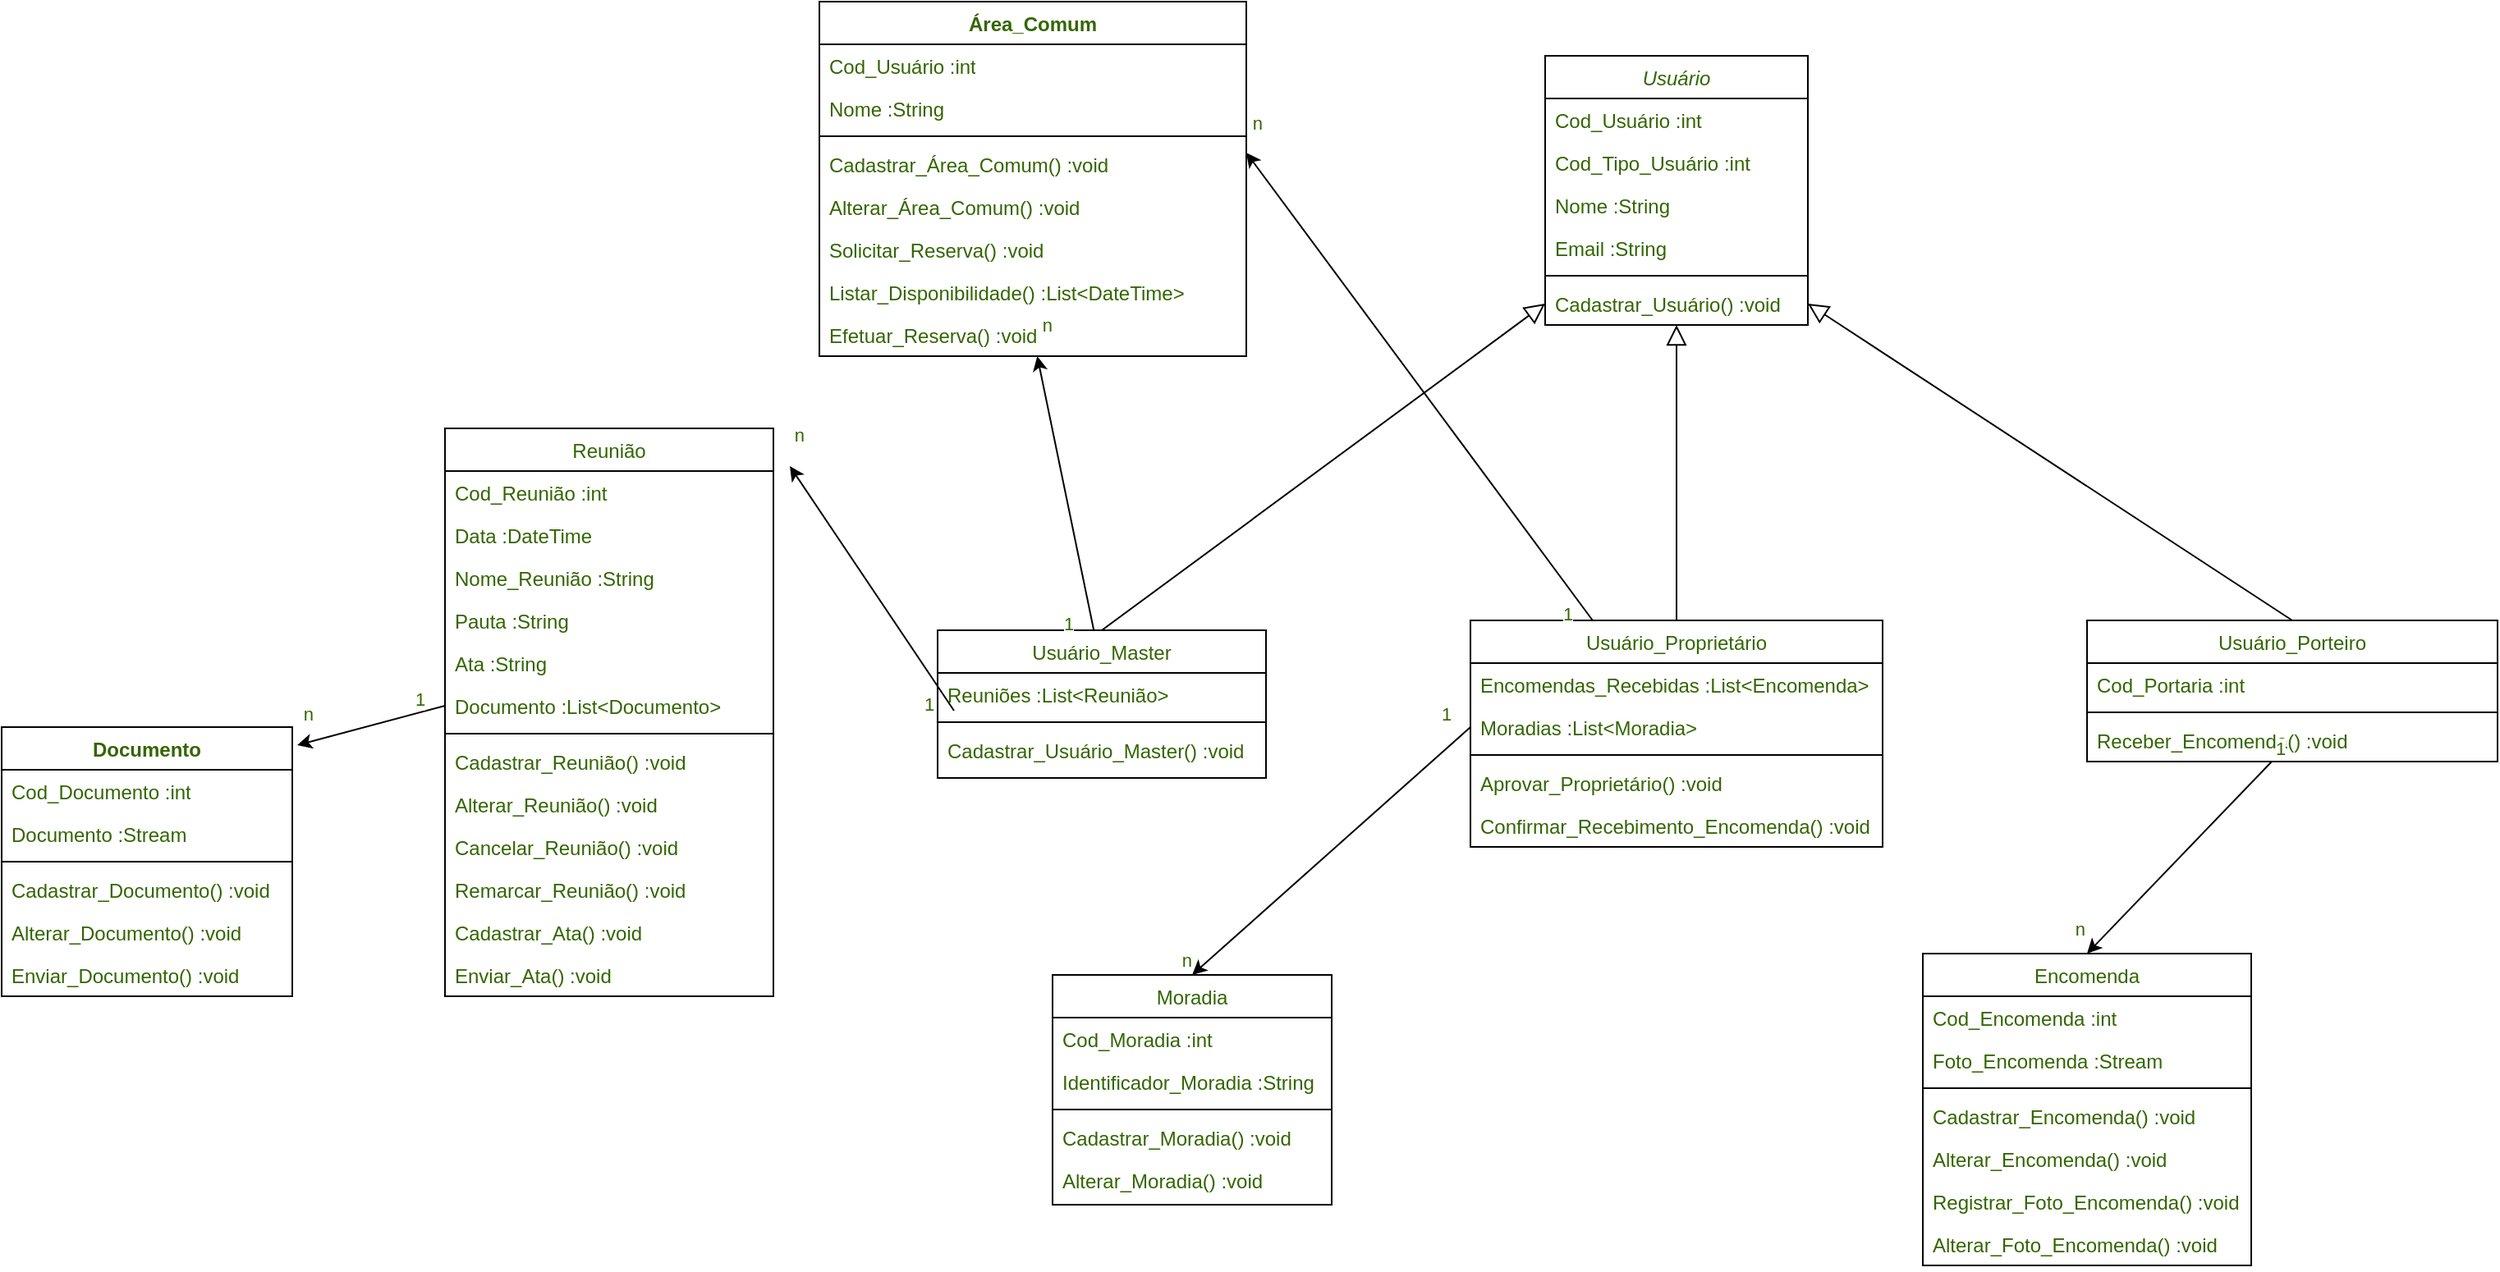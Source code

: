 <mxfile version="21.1.2" type="github" pages="3">
  <diagram id="C5RBs43oDa-KdzZeNtuy" name="Diagrama de Classes">
    <mxGraphModel dx="2020" dy="456" grid="0" gridSize="10" guides="1" tooltips="1" connect="1" arrows="1" fold="1" page="1" pageScale="1" pageWidth="827" pageHeight="1169" math="0" shadow="0">
      <root>
        <mxCell id="WIyWlLk6GJQsqaUBKTNV-0" />
        <mxCell id="WIyWlLk6GJQsqaUBKTNV-1" parent="WIyWlLk6GJQsqaUBKTNV-0" />
        <mxCell id="zkfFHV4jXpPFQw0GAbJ--0" value="Usuário" style="swimlane;fontStyle=2;align=center;verticalAlign=top;childLayout=stackLayout;horizontal=1;startSize=26;horizontalStack=0;resizeParent=1;resizeLast=0;collapsible=1;marginBottom=0;rounded=0;shadow=0;strokeWidth=1;fontColor=#336600;" parent="WIyWlLk6GJQsqaUBKTNV-1" vertex="1">
          <mxGeometry x="430" y="120" width="160" height="164" as="geometry">
            <mxRectangle x="230" y="140" width="160" height="26" as="alternateBounds" />
          </mxGeometry>
        </mxCell>
        <mxCell id="zkfFHV4jXpPFQw0GAbJ--1" value="Cod_Usuário :int" style="text;align=left;verticalAlign=top;spacingLeft=4;spacingRight=4;overflow=hidden;rotatable=0;points=[[0,0.5],[1,0.5]];portConstraint=eastwest;fontColor=#336600;" parent="zkfFHV4jXpPFQw0GAbJ--0" vertex="1">
          <mxGeometry y="26" width="160" height="26" as="geometry" />
        </mxCell>
        <mxCell id="8O1tlxKqsND0LwlO6VMx-36" value="Cod_Tipo_Usuário :int" style="text;align=left;verticalAlign=top;spacingLeft=4;spacingRight=4;overflow=hidden;rotatable=0;points=[[0,0.5],[1,0.5]];portConstraint=eastwest;fontColor=#336600;" parent="zkfFHV4jXpPFQw0GAbJ--0" vertex="1">
          <mxGeometry y="52" width="160" height="26" as="geometry" />
        </mxCell>
        <mxCell id="zkfFHV4jXpPFQw0GAbJ--2" value="Nome :String" style="text;align=left;verticalAlign=top;spacingLeft=4;spacingRight=4;overflow=hidden;rotatable=0;points=[[0,0.5],[1,0.5]];portConstraint=eastwest;rounded=0;shadow=0;html=0;fontColor=#336600;" parent="zkfFHV4jXpPFQw0GAbJ--0" vertex="1">
          <mxGeometry y="78" width="160" height="26" as="geometry" />
        </mxCell>
        <mxCell id="zkfFHV4jXpPFQw0GAbJ--3" value="Email :String" style="text;align=left;verticalAlign=top;spacingLeft=4;spacingRight=4;overflow=hidden;rotatable=0;points=[[0,0.5],[1,0.5]];portConstraint=eastwest;rounded=0;shadow=0;html=0;fontColor=#336600;" parent="zkfFHV4jXpPFQw0GAbJ--0" vertex="1">
          <mxGeometry y="104" width="160" height="26" as="geometry" />
        </mxCell>
        <mxCell id="zkfFHV4jXpPFQw0GAbJ--4" value="" style="line;html=1;strokeWidth=1;align=left;verticalAlign=middle;spacingTop=-1;spacingLeft=3;spacingRight=3;rotatable=0;labelPosition=right;points=[];portConstraint=eastwest;fontColor=#336600;" parent="zkfFHV4jXpPFQw0GAbJ--0" vertex="1">
          <mxGeometry y="130" width="160" height="8" as="geometry" />
        </mxCell>
        <mxCell id="zkfFHV4jXpPFQw0GAbJ--5" value="Cadastrar_Usuário() :void" style="text;align=left;verticalAlign=top;spacingLeft=4;spacingRight=4;overflow=hidden;rotatable=0;points=[[0,0.5],[1,0.5]];portConstraint=eastwest;fontColor=#336600;" parent="zkfFHV4jXpPFQw0GAbJ--0" vertex="1">
          <mxGeometry y="138" width="160" height="26" as="geometry" />
        </mxCell>
        <mxCell id="zkfFHV4jXpPFQw0GAbJ--6" value="Usuário_Master" style="swimlane;fontStyle=0;align=center;verticalAlign=top;childLayout=stackLayout;horizontal=1;startSize=26;horizontalStack=0;resizeParent=1;resizeLast=0;collapsible=1;marginBottom=0;rounded=0;shadow=0;strokeWidth=1;fontColor=#336600;" parent="WIyWlLk6GJQsqaUBKTNV-1" vertex="1">
          <mxGeometry x="60" y="470" width="200" height="90" as="geometry">
            <mxRectangle x="130" y="380" width="160" height="26" as="alternateBounds" />
          </mxGeometry>
        </mxCell>
        <mxCell id="zkfFHV4jXpPFQw0GAbJ--7" value="Reuniões :List&lt;Reunião&gt;" style="text;align=left;verticalAlign=top;spacingLeft=4;spacingRight=4;overflow=hidden;rotatable=0;points=[[0,0.5],[1,0.5]];portConstraint=eastwest;fontColor=#336600;" parent="zkfFHV4jXpPFQw0GAbJ--6" vertex="1">
          <mxGeometry y="26" width="200" height="26" as="geometry" />
        </mxCell>
        <mxCell id="zkfFHV4jXpPFQw0GAbJ--9" value="" style="line;html=1;strokeWidth=1;align=left;verticalAlign=middle;spacingTop=-1;spacingLeft=3;spacingRight=3;rotatable=0;labelPosition=right;points=[];portConstraint=eastwest;fontColor=#336600;" parent="zkfFHV4jXpPFQw0GAbJ--6" vertex="1">
          <mxGeometry y="52" width="200" height="8" as="geometry" />
        </mxCell>
        <mxCell id="8O1tlxKqsND0LwlO6VMx-40" value="Cadastrar_Usuário_Master() :void" style="text;align=left;verticalAlign=top;spacingLeft=4;spacingRight=4;overflow=hidden;rotatable=0;points=[[0,0.5],[1,0.5]];portConstraint=eastwest;fontColor=#336600;" parent="zkfFHV4jXpPFQw0GAbJ--6" vertex="1">
          <mxGeometry y="60" width="200" height="26" as="geometry" />
        </mxCell>
        <mxCell id="8O1tlxKqsND0LwlO6VMx-5" value="Moradia&#xa;" style="swimlane;fontStyle=0;align=center;verticalAlign=top;childLayout=stackLayout;horizontal=1;startSize=26;horizontalStack=0;resizeParent=1;resizeLast=0;collapsible=1;marginBottom=0;rounded=0;shadow=0;strokeWidth=1;fontColor=#336600;" parent="WIyWlLk6GJQsqaUBKTNV-1" vertex="1">
          <mxGeometry x="130" y="680" width="170" height="140" as="geometry">
            <mxRectangle x="130" y="380" width="160" height="26" as="alternateBounds" />
          </mxGeometry>
        </mxCell>
        <mxCell id="8O1tlxKqsND0LwlO6VMx-6" value="Cod_Moradia :int" style="text;align=left;verticalAlign=top;spacingLeft=4;spacingRight=4;overflow=hidden;rotatable=0;points=[[0,0.5],[1,0.5]];portConstraint=eastwest;fontColor=#336600;" parent="8O1tlxKqsND0LwlO6VMx-5" vertex="1">
          <mxGeometry y="26" width="170" height="26" as="geometry" />
        </mxCell>
        <mxCell id="8O1tlxKqsND0LwlO6VMx-7" value="Identificador_Moradia :String" style="text;align=left;verticalAlign=top;spacingLeft=4;spacingRight=4;overflow=hidden;rotatable=0;points=[[0,0.5],[1,0.5]];portConstraint=eastwest;rounded=0;shadow=0;html=0;fontColor=#336600;" parent="8O1tlxKqsND0LwlO6VMx-5" vertex="1">
          <mxGeometry y="52" width="170" height="26" as="geometry" />
        </mxCell>
        <mxCell id="8O1tlxKqsND0LwlO6VMx-8" value="" style="line;html=1;strokeWidth=1;align=left;verticalAlign=middle;spacingTop=-1;spacingLeft=3;spacingRight=3;rotatable=0;labelPosition=right;points=[];portConstraint=eastwest;fontColor=#336600;" parent="8O1tlxKqsND0LwlO6VMx-5" vertex="1">
          <mxGeometry y="78" width="170" height="8" as="geometry" />
        </mxCell>
        <mxCell id="8O1tlxKqsND0LwlO6VMx-9" value="Cadastrar_Moradia() :void" style="text;align=left;verticalAlign=top;spacingLeft=4;spacingRight=4;overflow=hidden;rotatable=0;points=[[0,0.5],[1,0.5]];portConstraint=eastwest;fontStyle=0;fontColor=#336600;" parent="8O1tlxKqsND0LwlO6VMx-5" vertex="1">
          <mxGeometry y="86" width="170" height="26" as="geometry" />
        </mxCell>
        <mxCell id="8O1tlxKqsND0LwlO6VMx-10" value="Alterar_Moradia() :void" style="text;align=left;verticalAlign=top;spacingLeft=4;spacingRight=4;overflow=hidden;rotatable=0;points=[[0,0.5],[1,0.5]];portConstraint=eastwest;fontColor=#336600;" parent="8O1tlxKqsND0LwlO6VMx-5" vertex="1">
          <mxGeometry y="112" width="170" height="26" as="geometry" />
        </mxCell>
        <mxCell id="8O1tlxKqsND0LwlO6VMx-17" value="" style="endArrow=classic;html=1;rounded=0;entryX=0.5;entryY=0;entryDx=0;entryDy=0;exitX=0;exitY=0.5;exitDx=0;exitDy=0;fontColor=#336600;" parent="WIyWlLk6GJQsqaUBKTNV-1" source="8O1tlxKqsND0LwlO6VMx-94" target="8O1tlxKqsND0LwlO6VMx-5" edge="1">
          <mxGeometry relative="1" as="geometry">
            <mxPoint x="370" y="530" as="sourcePoint" />
            <mxPoint x="670" y="441.5" as="targetPoint" />
          </mxGeometry>
        </mxCell>
        <mxCell id="8O1tlxKqsND0LwlO6VMx-19" value="1" style="edgeLabel;resizable=0;html=1;align=left;verticalAlign=bottom;fontColor=#336600;" parent="8O1tlxKqsND0LwlO6VMx-17" connectable="0" vertex="1">
          <mxGeometry x="-1" relative="1" as="geometry">
            <mxPoint x="-20" as="offset" />
          </mxGeometry>
        </mxCell>
        <mxCell id="8O1tlxKqsND0LwlO6VMx-20" value="n" style="edgeLabel;resizable=0;html=1;align=right;verticalAlign=bottom;fontColor=#336600;" parent="8O1tlxKqsND0LwlO6VMx-17" connectable="0" vertex="1">
          <mxGeometry x="1" relative="1" as="geometry" />
        </mxCell>
        <mxCell id="8O1tlxKqsND0LwlO6VMx-28" value="Usuário_Proprietário" style="swimlane;fontStyle=0;align=center;verticalAlign=top;childLayout=stackLayout;horizontal=1;startSize=26;horizontalStack=0;resizeParent=1;resizeLast=0;collapsible=1;marginBottom=0;rounded=0;shadow=0;strokeWidth=1;fontColor=#336600;" parent="WIyWlLk6GJQsqaUBKTNV-1" vertex="1">
          <mxGeometry x="384.5" y="464" width="251" height="138" as="geometry">
            <mxRectangle x="130" y="380" width="160" height="26" as="alternateBounds" />
          </mxGeometry>
        </mxCell>
        <mxCell id="8O1tlxKqsND0LwlO6VMx-29" value="Encomendas_Recebidas :List&lt;Encomenda&gt;" style="text;align=left;verticalAlign=top;spacingLeft=4;spacingRight=4;overflow=hidden;rotatable=0;points=[[0,0.5],[1,0.5]];portConstraint=eastwest;fontColor=#336600;" parent="8O1tlxKqsND0LwlO6VMx-28" vertex="1">
          <mxGeometry y="26" width="251" height="26" as="geometry" />
        </mxCell>
        <mxCell id="8O1tlxKqsND0LwlO6VMx-94" value="Moradias :List&lt;Moradia&gt;" style="text;align=left;verticalAlign=top;spacingLeft=4;spacingRight=4;overflow=hidden;rotatable=0;points=[[0,0.5],[1,0.5]];portConstraint=eastwest;fontColor=#336600;" parent="8O1tlxKqsND0LwlO6VMx-28" vertex="1">
          <mxGeometry y="52" width="251" height="26" as="geometry" />
        </mxCell>
        <mxCell id="8O1tlxKqsND0LwlO6VMx-32" value="" style="line;html=1;strokeWidth=1;align=left;verticalAlign=middle;spacingTop=-1;spacingLeft=3;spacingRight=3;rotatable=0;labelPosition=right;points=[];portConstraint=eastwest;fontColor=#336600;" parent="8O1tlxKqsND0LwlO6VMx-28" vertex="1">
          <mxGeometry y="78" width="251" height="8" as="geometry" />
        </mxCell>
        <mxCell id="8O1tlxKqsND0LwlO6VMx-33" value="Aprovar_Proprietário() :void" style="text;align=left;verticalAlign=top;spacingLeft=4;spacingRight=4;overflow=hidden;rotatable=0;points=[[0,0.5],[1,0.5]];portConstraint=eastwest;fontStyle=0;fontColor=#336600;" parent="8O1tlxKqsND0LwlO6VMx-28" vertex="1">
          <mxGeometry y="86" width="251" height="26" as="geometry" />
        </mxCell>
        <mxCell id="8O1tlxKqsND0LwlO6VMx-134" value="Confirmar_Recebimento_Encomenda() :void" style="text;align=left;verticalAlign=top;spacingLeft=4;spacingRight=4;overflow=hidden;rotatable=0;points=[[0,0.5],[1,0.5]];portConstraint=eastwest;fontStyle=0;fontColor=#336600;" parent="8O1tlxKqsND0LwlO6VMx-28" vertex="1">
          <mxGeometry y="112" width="251" height="26" as="geometry" />
        </mxCell>
        <mxCell id="8O1tlxKqsND0LwlO6VMx-43" value="Reunião" style="swimlane;fontStyle=0;align=center;verticalAlign=top;childLayout=stackLayout;horizontal=1;startSize=26;horizontalStack=0;resizeParent=1;resizeLast=0;collapsible=1;marginBottom=0;rounded=0;shadow=0;strokeWidth=1;fontColor=#336600;" parent="WIyWlLk6GJQsqaUBKTNV-1" vertex="1">
          <mxGeometry x="-240" y="347" width="200" height="346" as="geometry">
            <mxRectangle x="130" y="380" width="160" height="26" as="alternateBounds" />
          </mxGeometry>
        </mxCell>
        <mxCell id="8O1tlxKqsND0LwlO6VMx-51" value="Cod_Reunião :int" style="text;align=left;verticalAlign=top;spacingLeft=4;spacingRight=4;overflow=hidden;rotatable=0;points=[[0,0.5],[1,0.5]];portConstraint=eastwest;fontColor=#336600;" parent="8O1tlxKqsND0LwlO6VMx-43" vertex="1">
          <mxGeometry y="26" width="200" height="26" as="geometry" />
        </mxCell>
        <mxCell id="8O1tlxKqsND0LwlO6VMx-50" value="Data :DateTime" style="text;align=left;verticalAlign=top;spacingLeft=4;spacingRight=4;overflow=hidden;rotatable=0;points=[[0,0.5],[1,0.5]];portConstraint=eastwest;fontColor=#336600;" parent="8O1tlxKqsND0LwlO6VMx-43" vertex="1">
          <mxGeometry y="52" width="200" height="26" as="geometry" />
        </mxCell>
        <mxCell id="8O1tlxKqsND0LwlO6VMx-52" value="Nome_Reunião :String" style="text;align=left;verticalAlign=top;spacingLeft=4;spacingRight=4;overflow=hidden;rotatable=0;points=[[0,0.5],[1,0.5]];portConstraint=eastwest;fontColor=#336600;" parent="8O1tlxKqsND0LwlO6VMx-43" vertex="1">
          <mxGeometry y="78" width="200" height="26" as="geometry" />
        </mxCell>
        <mxCell id="8O1tlxKqsND0LwlO6VMx-53" value="Pauta :String" style="text;align=left;verticalAlign=top;spacingLeft=4;spacingRight=4;overflow=hidden;rotatable=0;points=[[0,0.5],[1,0.5]];portConstraint=eastwest;fontColor=#336600;" parent="8O1tlxKqsND0LwlO6VMx-43" vertex="1">
          <mxGeometry y="104" width="200" height="26" as="geometry" />
        </mxCell>
        <mxCell id="8O1tlxKqsND0LwlO6VMx-109" value="Ata :String" style="text;align=left;verticalAlign=top;spacingLeft=4;spacingRight=4;overflow=hidden;rotatable=0;points=[[0,0.5],[1,0.5]];portConstraint=eastwest;fontColor=#336600;" parent="8O1tlxKqsND0LwlO6VMx-43" vertex="1">
          <mxGeometry y="130" width="200" height="26" as="geometry" />
        </mxCell>
        <mxCell id="8O1tlxKqsND0LwlO6VMx-44" value="Documento :List&lt;Documento&gt;" style="text;align=left;verticalAlign=top;spacingLeft=4;spacingRight=4;overflow=hidden;rotatable=0;points=[[0,0.5],[1,0.5]];portConstraint=eastwest;fontColor=#336600;" parent="8O1tlxKqsND0LwlO6VMx-43" vertex="1">
          <mxGeometry y="156" width="200" height="26" as="geometry" />
        </mxCell>
        <mxCell id="8O1tlxKqsND0LwlO6VMx-45" value="" style="line;html=1;strokeWidth=1;align=left;verticalAlign=middle;spacingTop=-1;spacingLeft=3;spacingRight=3;rotatable=0;labelPosition=right;points=[];portConstraint=eastwest;fontColor=#336600;" parent="8O1tlxKqsND0LwlO6VMx-43" vertex="1">
          <mxGeometry y="182" width="200" height="8" as="geometry" />
        </mxCell>
        <mxCell id="8O1tlxKqsND0LwlO6VMx-56" value="Cadastrar_Reunião() :void" style="text;align=left;verticalAlign=top;spacingLeft=4;spacingRight=4;overflow=hidden;rotatable=0;points=[[0,0.5],[1,0.5]];portConstraint=eastwest;fontColor=#336600;" parent="8O1tlxKqsND0LwlO6VMx-43" vertex="1">
          <mxGeometry y="190" width="200" height="26" as="geometry" />
        </mxCell>
        <mxCell id="8O1tlxKqsND0LwlO6VMx-55" value="Alterar_Reunião() :void" style="text;align=left;verticalAlign=top;spacingLeft=4;spacingRight=4;overflow=hidden;rotatable=0;points=[[0,0.5],[1,0.5]];portConstraint=eastwest;fontColor=#336600;" parent="8O1tlxKqsND0LwlO6VMx-43" vertex="1">
          <mxGeometry y="216" width="200" height="26" as="geometry" />
        </mxCell>
        <mxCell id="8O1tlxKqsND0LwlO6VMx-57" value="Cancelar_Reunião() :void" style="text;align=left;verticalAlign=top;spacingLeft=4;spacingRight=4;overflow=hidden;rotatable=0;points=[[0,0.5],[1,0.5]];portConstraint=eastwest;fontColor=#336600;" parent="8O1tlxKqsND0LwlO6VMx-43" vertex="1">
          <mxGeometry y="242" width="200" height="26" as="geometry" />
        </mxCell>
        <mxCell id="8O1tlxKqsND0LwlO6VMx-60" value="Remarcar_Reunião() :void" style="text;align=left;verticalAlign=top;spacingLeft=4;spacingRight=4;overflow=hidden;rotatable=0;points=[[0,0.5],[1,0.5]];portConstraint=eastwest;fontColor=#336600;" parent="8O1tlxKqsND0LwlO6VMx-43" vertex="1">
          <mxGeometry y="268" width="200" height="26" as="geometry" />
        </mxCell>
        <mxCell id="8O1tlxKqsND0LwlO6VMx-59" value="Cadastrar_Ata() :void" style="text;align=left;verticalAlign=top;spacingLeft=4;spacingRight=4;overflow=hidden;rotatable=0;points=[[0,0.5],[1,0.5]];portConstraint=eastwest;fontColor=#336600;" parent="8O1tlxKqsND0LwlO6VMx-43" vertex="1">
          <mxGeometry y="294" width="200" height="26" as="geometry" />
        </mxCell>
        <mxCell id="8O1tlxKqsND0LwlO6VMx-58" value="Enviar_Ata() :void" style="text;align=left;verticalAlign=top;spacingLeft=4;spacingRight=4;overflow=hidden;rotatable=0;points=[[0,0.5],[1,0.5]];portConstraint=eastwest;fontColor=#336600;" parent="8O1tlxKqsND0LwlO6VMx-43" vertex="1">
          <mxGeometry y="320" width="200" height="26" as="geometry" />
        </mxCell>
        <mxCell id="8O1tlxKqsND0LwlO6VMx-66" value="Usuário_Porteiro" style="swimlane;fontStyle=0;align=center;verticalAlign=top;childLayout=stackLayout;horizontal=1;startSize=26;horizontalStack=0;resizeParent=1;resizeLast=0;collapsible=1;marginBottom=0;rounded=0;shadow=0;strokeWidth=1;fontColor=#336600;" parent="WIyWlLk6GJQsqaUBKTNV-1" vertex="1">
          <mxGeometry x="760" y="464" width="250" height="86" as="geometry">
            <mxRectangle x="130" y="380" width="160" height="26" as="alternateBounds" />
          </mxGeometry>
        </mxCell>
        <mxCell id="8O1tlxKqsND0LwlO6VMx-67" value="Cod_Portaria :int" style="text;align=left;verticalAlign=top;spacingLeft=4;spacingRight=4;overflow=hidden;rotatable=0;points=[[0,0.5],[1,0.5]];portConstraint=eastwest;fontColor=#336600;" parent="8O1tlxKqsND0LwlO6VMx-66" vertex="1">
          <mxGeometry y="26" width="250" height="26" as="geometry" />
        </mxCell>
        <mxCell id="8O1tlxKqsND0LwlO6VMx-68" value="" style="line;html=1;strokeWidth=1;align=left;verticalAlign=middle;spacingTop=-1;spacingLeft=3;spacingRight=3;rotatable=0;labelPosition=right;points=[];portConstraint=eastwest;fontColor=#336600;" parent="8O1tlxKqsND0LwlO6VMx-66" vertex="1">
          <mxGeometry y="52" width="250" height="8" as="geometry" />
        </mxCell>
        <mxCell id="8O1tlxKqsND0LwlO6VMx-69" value="Receber_Encomenda() :void" style="text;align=left;verticalAlign=top;spacingLeft=4;spacingRight=4;overflow=hidden;rotatable=0;points=[[0,0.5],[1,0.5]];portConstraint=eastwest;fontStyle=0;fontColor=#336600;" parent="8O1tlxKqsND0LwlO6VMx-66" vertex="1">
          <mxGeometry y="60" width="250" height="26" as="geometry" />
        </mxCell>
        <mxCell id="8O1tlxKqsND0LwlO6VMx-77" value="" style="endArrow=block;html=1;rounded=0;exitX=0.5;exitY=0;exitDx=0;exitDy=0;endFill=0;endSize=10;entryX=0;entryY=0.5;entryDx=0;entryDy=0;fontColor=#336600;" parent="WIyWlLk6GJQsqaUBKTNV-1" source="zkfFHV4jXpPFQw0GAbJ--6" target="zkfFHV4jXpPFQw0GAbJ--5" edge="1">
          <mxGeometry width="50" height="50" relative="1" as="geometry">
            <mxPoint x="410" y="440" as="sourcePoint" />
            <mxPoint x="250" y="280" as="targetPoint" />
          </mxGeometry>
        </mxCell>
        <mxCell id="8O1tlxKqsND0LwlO6VMx-78" value="" style="endArrow=block;html=1;rounded=0;exitX=0.5;exitY=0;exitDx=0;exitDy=0;endSize=10;endFill=0;fontColor=#336600;" parent="WIyWlLk6GJQsqaUBKTNV-1" source="8O1tlxKqsND0LwlO6VMx-28" target="zkfFHV4jXpPFQw0GAbJ--5" edge="1">
          <mxGeometry width="50" height="50" relative="1" as="geometry">
            <mxPoint x="410" y="440" as="sourcePoint" />
            <mxPoint x="290" y="290" as="targetPoint" />
          </mxGeometry>
        </mxCell>
        <mxCell id="8O1tlxKqsND0LwlO6VMx-79" value="" style="endArrow=block;html=1;rounded=0;exitX=0.5;exitY=0;exitDx=0;exitDy=0;endSize=10;endFill=0;entryX=1;entryY=0.5;entryDx=0;entryDy=0;fontColor=#336600;" parent="WIyWlLk6GJQsqaUBKTNV-1" source="8O1tlxKqsND0LwlO6VMx-66" target="zkfFHV4jXpPFQw0GAbJ--5" edge="1">
          <mxGeometry width="50" height="50" relative="1" as="geometry">
            <mxPoint x="410" y="440" as="sourcePoint" />
            <mxPoint x="380" y="280" as="targetPoint" />
          </mxGeometry>
        </mxCell>
        <mxCell id="8O1tlxKqsND0LwlO6VMx-81" value="Encomenda" style="swimlane;fontStyle=0;align=center;verticalAlign=top;childLayout=stackLayout;horizontal=1;startSize=26;horizontalStack=0;resizeParent=1;resizeLast=0;collapsible=1;marginBottom=0;rounded=0;shadow=0;strokeWidth=1;fontColor=#336600;" parent="WIyWlLk6GJQsqaUBKTNV-1" vertex="1">
          <mxGeometry x="660" y="667" width="200" height="190" as="geometry">
            <mxRectangle x="130" y="380" width="160" height="26" as="alternateBounds" />
          </mxGeometry>
        </mxCell>
        <mxCell id="8O1tlxKqsND0LwlO6VMx-82" value="Cod_Encomenda :int" style="text;align=left;verticalAlign=top;spacingLeft=4;spacingRight=4;overflow=hidden;rotatable=0;points=[[0,0.5],[1,0.5]];portConstraint=eastwest;fontColor=#336600;" parent="8O1tlxKqsND0LwlO6VMx-81" vertex="1">
          <mxGeometry y="26" width="200" height="26" as="geometry" />
        </mxCell>
        <mxCell id="8O1tlxKqsND0LwlO6VMx-83" value="Foto_Encomenda :Stream" style="text;align=left;verticalAlign=top;spacingLeft=4;spacingRight=4;overflow=hidden;rotatable=0;points=[[0,0.5],[1,0.5]];portConstraint=eastwest;rounded=0;shadow=0;html=0;fontColor=#336600;" parent="8O1tlxKqsND0LwlO6VMx-81" vertex="1">
          <mxGeometry y="52" width="200" height="26" as="geometry" />
        </mxCell>
        <mxCell id="8O1tlxKqsND0LwlO6VMx-85" value="" style="line;html=1;strokeWidth=1;align=left;verticalAlign=middle;spacingTop=-1;spacingLeft=3;spacingRight=3;rotatable=0;labelPosition=right;points=[];portConstraint=eastwest;fontColor=#336600;" parent="8O1tlxKqsND0LwlO6VMx-81" vertex="1">
          <mxGeometry y="78" width="200" height="8" as="geometry" />
        </mxCell>
        <mxCell id="8O1tlxKqsND0LwlO6VMx-86" value="Cadastrar_Encomenda() :void" style="text;align=left;verticalAlign=top;spacingLeft=4;spacingRight=4;overflow=hidden;rotatable=0;points=[[0,0.5],[1,0.5]];portConstraint=eastwest;fontStyle=0;fontColor=#336600;" parent="8O1tlxKqsND0LwlO6VMx-81" vertex="1">
          <mxGeometry y="86" width="200" height="26" as="geometry" />
        </mxCell>
        <mxCell id="8O1tlxKqsND0LwlO6VMx-95" value="Alterar_Encomenda() :void" style="text;align=left;verticalAlign=top;spacingLeft=4;spacingRight=4;overflow=hidden;rotatable=0;points=[[0,0.5],[1,0.5]];portConstraint=eastwest;fontStyle=0;fontColor=#336600;" parent="8O1tlxKqsND0LwlO6VMx-81" vertex="1">
          <mxGeometry y="112" width="200" height="26" as="geometry" />
        </mxCell>
        <mxCell id="8O1tlxKqsND0LwlO6VMx-96" value="Registrar_Foto_Encomenda() :void" style="text;align=left;verticalAlign=top;spacingLeft=4;spacingRight=4;overflow=hidden;rotatable=0;points=[[0,0.5],[1,0.5]];portConstraint=eastwest;fontStyle=0;fontColor=#336600;" parent="8O1tlxKqsND0LwlO6VMx-81" vertex="1">
          <mxGeometry y="138" width="200" height="26" as="geometry" />
        </mxCell>
        <mxCell id="8O1tlxKqsND0LwlO6VMx-97" value="Alterar_Foto_Encomenda() :void" style="text;align=left;verticalAlign=top;spacingLeft=4;spacingRight=4;overflow=hidden;rotatable=0;points=[[0,0.5],[1,0.5]];portConstraint=eastwest;fontStyle=0;fontColor=#336600;" parent="8O1tlxKqsND0LwlO6VMx-81" vertex="1">
          <mxGeometry y="164" width="200" height="26" as="geometry" />
        </mxCell>
        <mxCell id="8O1tlxKqsND0LwlO6VMx-88" value="" style="endArrow=classic;html=1;rounded=0;entryX=0.5;entryY=0;entryDx=0;entryDy=0;fontColor=#336600;" parent="WIyWlLk6GJQsqaUBKTNV-1" source="8O1tlxKqsND0LwlO6VMx-69" target="8O1tlxKqsND0LwlO6VMx-81" edge="1">
          <mxGeometry relative="1" as="geometry">
            <mxPoint x="340" y="490" as="sourcePoint" />
            <mxPoint x="254" y="670" as="targetPoint" />
          </mxGeometry>
        </mxCell>
        <mxCell id="8O1tlxKqsND0LwlO6VMx-90" value="1" style="edgeLabel;resizable=0;html=1;align=left;verticalAlign=bottom;fontColor=#336600;" parent="8O1tlxKqsND0LwlO6VMx-88" connectable="0" vertex="1">
          <mxGeometry x="-1" relative="1" as="geometry" />
        </mxCell>
        <mxCell id="8O1tlxKqsND0LwlO6VMx-91" value="n" style="edgeLabel;resizable=0;html=1;align=right;verticalAlign=bottom;fontColor=#336600;" parent="8O1tlxKqsND0LwlO6VMx-88" connectable="0" vertex="1">
          <mxGeometry x="1" relative="1" as="geometry">
            <mxPoint y="-7" as="offset" />
          </mxGeometry>
        </mxCell>
        <mxCell id="8O1tlxKqsND0LwlO6VMx-100" value="Área_Comum" style="swimlane;fontStyle=1;align=center;verticalAlign=top;childLayout=stackLayout;horizontal=1;startSize=26;horizontalStack=0;resizeParent=1;resizeParentMax=0;resizeLast=0;collapsible=1;marginBottom=0;whiteSpace=wrap;html=1;fontColor=#336600;" parent="WIyWlLk6GJQsqaUBKTNV-1" vertex="1">
          <mxGeometry x="-12" y="87" width="260" height="216" as="geometry" />
        </mxCell>
        <mxCell id="8O1tlxKqsND0LwlO6VMx-101" value="Cod_Usuário :int" style="text;strokeColor=none;fillColor=none;align=left;verticalAlign=top;spacingLeft=4;spacingRight=4;overflow=hidden;rotatable=0;points=[[0,0.5],[1,0.5]];portConstraint=eastwest;whiteSpace=wrap;html=1;fontColor=#336600;" parent="8O1tlxKqsND0LwlO6VMx-100" vertex="1">
          <mxGeometry y="26" width="260" height="26" as="geometry" />
        </mxCell>
        <mxCell id="8O1tlxKqsND0LwlO6VMx-124" value="Nome :String" style="text;strokeColor=none;fillColor=none;align=left;verticalAlign=top;spacingLeft=4;spacingRight=4;overflow=hidden;rotatable=0;points=[[0,0.5],[1,0.5]];portConstraint=eastwest;whiteSpace=wrap;html=1;fontColor=#336600;" parent="8O1tlxKqsND0LwlO6VMx-100" vertex="1">
          <mxGeometry y="52" width="260" height="26" as="geometry" />
        </mxCell>
        <mxCell id="8O1tlxKqsND0LwlO6VMx-102" value="" style="line;strokeWidth=1;fillColor=none;align=left;verticalAlign=middle;spacingTop=-1;spacingLeft=3;spacingRight=3;rotatable=0;labelPosition=right;points=[];portConstraint=eastwest;strokeColor=inherit;fontColor=#336600;" parent="8O1tlxKqsND0LwlO6VMx-100" vertex="1">
          <mxGeometry y="78" width="260" height="8" as="geometry" />
        </mxCell>
        <mxCell id="8O1tlxKqsND0LwlO6VMx-103" value="Cadastrar_Área_Comum() :void" style="text;strokeColor=none;fillColor=none;align=left;verticalAlign=top;spacingLeft=4;spacingRight=4;overflow=hidden;rotatable=0;points=[[0,0.5],[1,0.5]];portConstraint=eastwest;whiteSpace=wrap;html=1;fontColor=#336600;" parent="8O1tlxKqsND0LwlO6VMx-100" vertex="1">
          <mxGeometry y="86" width="260" height="26" as="geometry" />
        </mxCell>
        <mxCell id="8O1tlxKqsND0LwlO6VMx-125" value="Alterar_Área_Comum() :void" style="text;strokeColor=none;fillColor=none;align=left;verticalAlign=top;spacingLeft=4;spacingRight=4;overflow=hidden;rotatable=0;points=[[0,0.5],[1,0.5]];portConstraint=eastwest;whiteSpace=wrap;html=1;fontColor=#336600;" parent="8O1tlxKqsND0LwlO6VMx-100" vertex="1">
          <mxGeometry y="112" width="260" height="26" as="geometry" />
        </mxCell>
        <mxCell id="8O1tlxKqsND0LwlO6VMx-128" value="Solicitar_Reserva() :void" style="text;strokeColor=none;fillColor=none;align=left;verticalAlign=top;spacingLeft=4;spacingRight=4;overflow=hidden;rotatable=0;points=[[0,0.5],[1,0.5]];portConstraint=eastwest;whiteSpace=wrap;html=1;fontColor=#336600;" parent="8O1tlxKqsND0LwlO6VMx-100" vertex="1">
          <mxGeometry y="138" width="260" height="26" as="geometry" />
        </mxCell>
        <mxCell id="8O1tlxKqsND0LwlO6VMx-126" value="Listar_Disponibilidade() :List&amp;lt;DateTime&amp;gt;" style="text;strokeColor=none;fillColor=none;align=left;verticalAlign=top;spacingLeft=4;spacingRight=4;overflow=hidden;rotatable=0;points=[[0,0.5],[1,0.5]];portConstraint=eastwest;whiteSpace=wrap;html=1;fontColor=#336600;" parent="8O1tlxKqsND0LwlO6VMx-100" vertex="1">
          <mxGeometry y="164" width="260" height="26" as="geometry" />
        </mxCell>
        <mxCell id="8O1tlxKqsND0LwlO6VMx-129" value="Efetuar_Reserva() :void" style="text;strokeColor=none;fillColor=none;align=left;verticalAlign=top;spacingLeft=4;spacingRight=4;overflow=hidden;rotatable=0;points=[[0,0.5],[1,0.5]];portConstraint=eastwest;whiteSpace=wrap;html=1;fontColor=#336600;" parent="8O1tlxKqsND0LwlO6VMx-100" vertex="1">
          <mxGeometry y="190" width="260" height="26" as="geometry" />
        </mxCell>
        <mxCell id="8O1tlxKqsND0LwlO6VMx-104" value="Documento" style="swimlane;fontStyle=1;align=center;verticalAlign=top;childLayout=stackLayout;horizontal=1;startSize=26;horizontalStack=0;resizeParent=1;resizeParentMax=0;resizeLast=0;collapsible=1;marginBottom=0;whiteSpace=wrap;html=1;fontColor=#336600;" parent="WIyWlLk6GJQsqaUBKTNV-1" vertex="1">
          <mxGeometry x="-510" y="529" width="177" height="164" as="geometry" />
        </mxCell>
        <mxCell id="8O1tlxKqsND0LwlO6VMx-119" value="Cod_Documento :int" style="text;strokeColor=none;fillColor=none;align=left;verticalAlign=top;spacingLeft=4;spacingRight=4;overflow=hidden;rotatable=0;points=[[0,0.5],[1,0.5]];portConstraint=eastwest;whiteSpace=wrap;html=1;fontColor=#336600;" parent="8O1tlxKqsND0LwlO6VMx-104" vertex="1">
          <mxGeometry y="26" width="177" height="26" as="geometry" />
        </mxCell>
        <mxCell id="8O1tlxKqsND0LwlO6VMx-105" value="Documento :Stream" style="text;strokeColor=none;fillColor=none;align=left;verticalAlign=top;spacingLeft=4;spacingRight=4;overflow=hidden;rotatable=0;points=[[0,0.5],[1,0.5]];portConstraint=eastwest;whiteSpace=wrap;html=1;fontColor=#336600;" parent="8O1tlxKqsND0LwlO6VMx-104" vertex="1">
          <mxGeometry y="52" width="177" height="26" as="geometry" />
        </mxCell>
        <mxCell id="8O1tlxKqsND0LwlO6VMx-106" value="" style="line;strokeWidth=1;fillColor=none;align=left;verticalAlign=middle;spacingTop=-1;spacingLeft=3;spacingRight=3;rotatable=0;labelPosition=right;points=[];portConstraint=eastwest;strokeColor=inherit;fontColor=#336600;" parent="8O1tlxKqsND0LwlO6VMx-104" vertex="1">
          <mxGeometry y="78" width="177" height="8" as="geometry" />
        </mxCell>
        <mxCell id="8O1tlxKqsND0LwlO6VMx-122" value="Cadastrar_Documento() :void" style="text;strokeColor=none;fillColor=none;align=left;verticalAlign=top;spacingLeft=4;spacingRight=4;overflow=hidden;rotatable=0;points=[[0,0.5],[1,0.5]];portConstraint=eastwest;whiteSpace=wrap;html=1;fontColor=#336600;" parent="8O1tlxKqsND0LwlO6VMx-104" vertex="1">
          <mxGeometry y="86" width="177" height="26" as="geometry" />
        </mxCell>
        <mxCell id="8O1tlxKqsND0LwlO6VMx-121" value="Alterar_Documento() :void" style="text;strokeColor=none;fillColor=none;align=left;verticalAlign=top;spacingLeft=4;spacingRight=4;overflow=hidden;rotatable=0;points=[[0,0.5],[1,0.5]];portConstraint=eastwest;whiteSpace=wrap;html=1;fontColor=#336600;" parent="8O1tlxKqsND0LwlO6VMx-104" vertex="1">
          <mxGeometry y="112" width="177" height="26" as="geometry" />
        </mxCell>
        <mxCell id="8O1tlxKqsND0LwlO6VMx-107" value="Enviar_Documento() :void" style="text;strokeColor=none;fillColor=none;align=left;verticalAlign=top;spacingLeft=4;spacingRight=4;overflow=hidden;rotatable=0;points=[[0,0.5],[1,0.5]];portConstraint=eastwest;whiteSpace=wrap;html=1;fontColor=#336600;" parent="8O1tlxKqsND0LwlO6VMx-104" vertex="1">
          <mxGeometry y="138" width="177" height="26" as="geometry" />
        </mxCell>
        <mxCell id="8O1tlxKqsND0LwlO6VMx-114" value="" style="endArrow=classic;html=1;rounded=0;exitX=0;exitY=0.5;exitDx=0;exitDy=0;fontColor=#336600;" parent="WIyWlLk6GJQsqaUBKTNV-1" source="8O1tlxKqsND0LwlO6VMx-44" edge="1">
          <mxGeometry relative="1" as="geometry">
            <mxPoint x="-250" y="520" as="sourcePoint" />
            <mxPoint x="-330" y="540" as="targetPoint" />
          </mxGeometry>
        </mxCell>
        <mxCell id="8O1tlxKqsND0LwlO6VMx-116" value="1" style="edgeLabel;resizable=0;html=1;align=left;verticalAlign=bottom;fontColor=#336600;" parent="8O1tlxKqsND0LwlO6VMx-114" connectable="0" vertex="1">
          <mxGeometry x="-1" relative="1" as="geometry">
            <mxPoint x="-20" y="4" as="offset" />
          </mxGeometry>
        </mxCell>
        <mxCell id="8O1tlxKqsND0LwlO6VMx-117" value="n" style="edgeLabel;resizable=0;html=1;align=right;verticalAlign=bottom;fontColor=#336600;" parent="8O1tlxKqsND0LwlO6VMx-114" connectable="0" vertex="1">
          <mxGeometry x="1" relative="1" as="geometry">
            <mxPoint x="10" y="-10" as="offset" />
          </mxGeometry>
        </mxCell>
        <mxCell id="8O1tlxKqsND0LwlO6VMx-130" value="" style="endArrow=classic;html=1;rounded=0;fontColor=#336600;exitX=0.476;exitY=0.004;exitDx=0;exitDy=0;exitPerimeter=0;" parent="WIyWlLk6GJQsqaUBKTNV-1" source="zkfFHV4jXpPFQw0GAbJ--6" target="8O1tlxKqsND0LwlO6VMx-129" edge="1">
          <mxGeometry relative="1" as="geometry">
            <mxPoint x="160" y="463" as="sourcePoint" />
            <mxPoint x="83" y="346.998" as="targetPoint" />
          </mxGeometry>
        </mxCell>
        <mxCell id="8O1tlxKqsND0LwlO6VMx-131" value="1" style="edgeLabel;resizable=0;html=1;align=left;verticalAlign=bottom;fontColor=#336600;" parent="8O1tlxKqsND0LwlO6VMx-130" connectable="0" vertex="1">
          <mxGeometry x="-1" relative="1" as="geometry">
            <mxPoint x="-20" y="4" as="offset" />
          </mxGeometry>
        </mxCell>
        <mxCell id="8O1tlxKqsND0LwlO6VMx-132" value="n" style="edgeLabel;resizable=0;html=1;align=right;verticalAlign=bottom;fontColor=#336600;" parent="8O1tlxKqsND0LwlO6VMx-130" connectable="0" vertex="1">
          <mxGeometry x="1" relative="1" as="geometry">
            <mxPoint x="10" y="-10" as="offset" />
          </mxGeometry>
        </mxCell>
        <mxCell id="KiuC5kgm1XBdnwJP5NuW-0" value="" style="endArrow=classic;html=1;rounded=0;exitX=0;exitY=0.5;exitDx=0;exitDy=0;entryX=1;entryY=0.038;entryDx=0;entryDy=0;entryPerimeter=0;fontColor=#336600;" edge="1" parent="WIyWlLk6GJQsqaUBKTNV-1">
          <mxGeometry relative="1" as="geometry">
            <mxPoint x="70" y="519" as="sourcePoint" />
            <mxPoint x="-30" y="370" as="targetPoint" />
          </mxGeometry>
        </mxCell>
        <mxCell id="KiuC5kgm1XBdnwJP5NuW-1" value="1" style="edgeLabel;resizable=0;html=1;align=left;verticalAlign=bottom;fontColor=#336600;" connectable="0" vertex="1" parent="KiuC5kgm1XBdnwJP5NuW-0">
          <mxGeometry x="-1" relative="1" as="geometry">
            <mxPoint x="-20" y="4" as="offset" />
          </mxGeometry>
        </mxCell>
        <mxCell id="KiuC5kgm1XBdnwJP5NuW-2" value="n" style="edgeLabel;resizable=0;html=1;align=right;verticalAlign=bottom;fontColor=#336600;" connectable="0" vertex="1" parent="KiuC5kgm1XBdnwJP5NuW-0">
          <mxGeometry x="1" relative="1" as="geometry">
            <mxPoint x="10" y="-10" as="offset" />
          </mxGeometry>
        </mxCell>
        <mxCell id="KiuC5kgm1XBdnwJP5NuW-4" value="" style="endArrow=classic;html=1;rounded=0;fontColor=#336600;" edge="1" parent="WIyWlLk6GJQsqaUBKTNV-1" source="8O1tlxKqsND0LwlO6VMx-28">
          <mxGeometry relative="1" as="geometry">
            <mxPoint x="464" y="449" as="sourcePoint" />
            <mxPoint x="248" y="179" as="targetPoint" />
          </mxGeometry>
        </mxCell>
        <mxCell id="KiuC5kgm1XBdnwJP5NuW-5" value="1" style="edgeLabel;resizable=0;html=1;align=left;verticalAlign=bottom;fontColor=#336600;" connectable="0" vertex="1" parent="KiuC5kgm1XBdnwJP5NuW-4">
          <mxGeometry x="-1" relative="1" as="geometry">
            <mxPoint x="-20" y="4" as="offset" />
          </mxGeometry>
        </mxCell>
        <mxCell id="KiuC5kgm1XBdnwJP5NuW-6" value="n" style="edgeLabel;resizable=0;html=1;align=right;verticalAlign=bottom;fontColor=#336600;" connectable="0" vertex="1" parent="KiuC5kgm1XBdnwJP5NuW-4">
          <mxGeometry x="1" relative="1" as="geometry">
            <mxPoint x="10" y="-10" as="offset" />
          </mxGeometry>
        </mxCell>
      </root>
    </mxGraphModel>
  </diagram>
  <diagram id="hjomb6IzIIRQFFOjNvuM" name="Fluxograma">
    <mxGraphModel dx="1855" dy="1562" grid="0" gridSize="10" guides="1" tooltips="1" connect="1" arrows="1" fold="1" page="1" pageScale="1" pageWidth="827" pageHeight="1169" math="0" shadow="0">
      <root>
        <mxCell id="0" />
        <mxCell id="1" parent="0" />
        <mxCell id="O75IVWUj4hi5aiR4DT5d-1" style="edgeStyle=orthogonalEdgeStyle;rounded=0;orthogonalLoop=1;jettySize=auto;html=1;" parent="1" source="O75IVWUj4hi5aiR4DT5d-2" target="O75IVWUj4hi5aiR4DT5d-9" edge="1">
          <mxGeometry relative="1" as="geometry" />
        </mxCell>
        <mxCell id="O75IVWUj4hi5aiR4DT5d-2" value="cadastrar usuário" style="rounded=1;whiteSpace=wrap;html=1;fillColor=#d0cee2;strokeColor=#56517e;" parent="1" vertex="1">
          <mxGeometry x="-245" y="-520" width="120" height="60" as="geometry" />
        </mxCell>
        <mxCell id="O75IVWUj4hi5aiR4DT5d-3" style="edgeStyle=orthogonalEdgeStyle;rounded=0;orthogonalLoop=1;jettySize=auto;html=1;fontFamily=Helvetica;fontSize=12;fontColor=default;" parent="1" source="O75IVWUj4hi5aiR4DT5d-4" target="O75IVWUj4hi5aiR4DT5d-14" edge="1">
          <mxGeometry relative="1" as="geometry" />
        </mxCell>
        <mxCell id="O75IVWUj4hi5aiR4DT5d-4" value="cadastrar moradia" style="rounded=1;whiteSpace=wrap;html=1;fillColor=#d0cee2;strokeColor=#56517e;" parent="1" vertex="1">
          <mxGeometry x="-245" y="-250" width="120" height="60" as="geometry" />
        </mxCell>
        <mxCell id="O75IVWUj4hi5aiR4DT5d-5" style="edgeStyle=orthogonalEdgeStyle;rounded=0;orthogonalLoop=1;jettySize=auto;html=1;entryX=0;entryY=0.5;entryDx=0;entryDy=0;" parent="1" source="O75IVWUj4hi5aiR4DT5d-7" target="O75IVWUj4hi5aiR4DT5d-2" edge="1">
          <mxGeometry relative="1" as="geometry" />
        </mxCell>
        <mxCell id="O75IVWUj4hi5aiR4DT5d-6" style="edgeStyle=orthogonalEdgeStyle;rounded=0;orthogonalLoop=1;jettySize=auto;html=1;entryX=0;entryY=0.5;entryDx=0;entryDy=0;" parent="1" source="O75IVWUj4hi5aiR4DT5d-7" target="O75IVWUj4hi5aiR4DT5d-4" edge="1">
          <mxGeometry relative="1" as="geometry" />
        </mxCell>
        <mxCell id="O75IVWUj4hi5aiR4DT5d-7" value="início" style="html=1;dashed=0;whiteSpace=wrap;shape=mxgraph.dfd.start;fillColor=#00CC00;" parent="1" vertex="1">
          <mxGeometry x="-485" y="-410" width="80" height="30" as="geometry" />
        </mxCell>
        <mxCell id="O75IVWUj4hi5aiR4DT5d-8" style="edgeStyle=orthogonalEdgeStyle;rounded=0;orthogonalLoop=1;jettySize=auto;html=1;entryX=0;entryY=0.5;entryDx=0;entryDy=0;" parent="1" source="O75IVWUj4hi5aiR4DT5d-9" target="O75IVWUj4hi5aiR4DT5d-24" edge="1">
          <mxGeometry relative="1" as="geometry">
            <mxPoint x="375" y="-460" as="targetPoint" />
          </mxGeometry>
        </mxCell>
        <mxCell id="O75IVWUj4hi5aiR4DT5d-9" value="cadastro realizado?" style="rhombus;whiteSpace=wrap;html=1;fillColor=#fff2cc;strokeColor=#d6b656;" parent="1" vertex="1">
          <mxGeometry x="-25" y="-530" width="80" height="80" as="geometry" />
        </mxCell>
        <mxCell id="O75IVWUj4hi5aiR4DT5d-10" style="edgeStyle=orthogonalEdgeStyle;rounded=0;orthogonalLoop=1;jettySize=auto;html=1;entryX=0.5;entryY=0;entryDx=0;entryDy=0;fontFamily=Helvetica;fontSize=12;fontColor=default;" parent="1" source="O75IVWUj4hi5aiR4DT5d-11" target="O75IVWUj4hi5aiR4DT5d-2" edge="1">
          <mxGeometry relative="1" as="geometry" />
        </mxCell>
        <mxCell id="O75IVWUj4hi5aiR4DT5d-11" value="verificar dados usuário" style="rounded=1;whiteSpace=wrap;html=1;fillColor=#d0cee2;strokeColor=#56517e;" parent="1" vertex="1">
          <mxGeometry x="-45" y="-640" width="120" height="60" as="geometry" />
        </mxCell>
        <mxCell id="O75IVWUj4hi5aiR4DT5d-12" style="edgeStyle=orthogonalEdgeStyle;rounded=0;orthogonalLoop=1;jettySize=auto;html=1;fontFamily=Helvetica;fontSize=12;fontColor=default;" parent="1" source="O75IVWUj4hi5aiR4DT5d-14" target="O75IVWUj4hi5aiR4DT5d-21" edge="1">
          <mxGeometry relative="1" as="geometry" />
        </mxCell>
        <mxCell id="O75IVWUj4hi5aiR4DT5d-13" style="edgeStyle=orthogonalEdgeStyle;rounded=0;orthogonalLoop=1;jettySize=auto;html=1;entryX=1;entryY=0.5;entryDx=0;entryDy=0;fontFamily=Helvetica;fontSize=12;fontColor=default;exitX=0.5;exitY=0;exitDx=0;exitDy=0;" parent="1" source="O75IVWUj4hi5aiR4DT5d-14" target="O75IVWUj4hi5aiR4DT5d-16" edge="1">
          <mxGeometry relative="1" as="geometry" />
        </mxCell>
        <mxCell id="O75IVWUj4hi5aiR4DT5d-14" value="cadastro realizado?" style="rhombus;whiteSpace=wrap;html=1;fillColor=#fff2cc;strokeColor=#d6b656;" parent="1" vertex="1">
          <mxGeometry x="-35" y="-260" width="80" height="80" as="geometry" />
        </mxCell>
        <mxCell id="O75IVWUj4hi5aiR4DT5d-15" style="edgeStyle=orthogonalEdgeStyle;rounded=0;orthogonalLoop=1;jettySize=auto;html=1;fontFamily=Helvetica;fontSize=12;fontColor=default;exitX=0;exitY=0.5;exitDx=0;exitDy=0;" parent="1" source="O75IVWUj4hi5aiR4DT5d-16" target="O75IVWUj4hi5aiR4DT5d-4" edge="1">
          <mxGeometry relative="1" as="geometry" />
        </mxCell>
        <mxCell id="O75IVWUj4hi5aiR4DT5d-16" value="verificar dados moradia" style="rounded=1;whiteSpace=wrap;html=1;fillColor=#d0cee2;strokeColor=#56517e;" parent="1" vertex="1">
          <mxGeometry x="-165" y="-370" width="120" height="60" as="geometry" />
        </mxCell>
        <mxCell id="O75IVWUj4hi5aiR4DT5d-17" value="Fim" style="html=1;dashed=0;whiteSpace=wrap;shape=mxgraph.dfd.start;strokeColor=default;fontFamily=Helvetica;fontSize=12;fontColor=default;fillColor=#FF0000;" parent="1" vertex="1">
          <mxGeometry x="225" y="-330" width="80" height="30" as="geometry" />
        </mxCell>
        <mxCell id="O75IVWUj4hi5aiR4DT5d-18" value="Fim" style="html=1;dashed=0;whiteSpace=wrap;shape=mxgraph.dfd.start;strokeColor=default;fontFamily=Helvetica;fontSize=12;fontColor=default;fillColor=#FF0000;" parent="1" vertex="1">
          <mxGeometry x="315" y="-505" width="80" height="30" as="geometry" />
        </mxCell>
        <mxCell id="O75IVWUj4hi5aiR4DT5d-19" style="edgeStyle=orthogonalEdgeStyle;rounded=0;orthogonalLoop=1;jettySize=auto;html=1;fontFamily=Helvetica;fontSize=12;fontColor=default;entryX=0;entryY=0.5;entryDx=0;entryDy=0;entryPerimeter=0;" parent="1" source="O75IVWUj4hi5aiR4DT5d-21" target="O75IVWUj4hi5aiR4DT5d-17" edge="1">
          <mxGeometry relative="1" as="geometry" />
        </mxCell>
        <mxCell id="O75IVWUj4hi5aiR4DT5d-20" style="edgeStyle=orthogonalEdgeStyle;rounded=0;orthogonalLoop=1;jettySize=auto;html=1;fontFamily=Helvetica;fontSize=12;fontColor=default;" parent="1" source="O75IVWUj4hi5aiR4DT5d-21" target="O75IVWUj4hi5aiR4DT5d-28" edge="1">
          <mxGeometry relative="1" as="geometry" />
        </mxCell>
        <mxCell id="O75IVWUj4hi5aiR4DT5d-21" value="moradia cadastrada" style="rounded=1;whiteSpace=wrap;html=1;fillColor=#d0cee2;strokeColor=#56517e;" parent="1" vertex="1">
          <mxGeometry x="135" y="-250" width="120" height="60" as="geometry" />
        </mxCell>
        <mxCell id="O75IVWUj4hi5aiR4DT5d-22" style="edgeStyle=orthogonalEdgeStyle;rounded=0;orthogonalLoop=1;jettySize=auto;html=1;fontFamily=Helvetica;fontSize=12;fontColor=default;" parent="1" source="O75IVWUj4hi5aiR4DT5d-24" target="O75IVWUj4hi5aiR4DT5d-18" edge="1">
          <mxGeometry relative="1" as="geometry" />
        </mxCell>
        <mxCell id="O75IVWUj4hi5aiR4DT5d-23" style="edgeStyle=orthogonalEdgeStyle;rounded=0;orthogonalLoop=1;jettySize=auto;html=1;fontFamily=Helvetica;fontSize=12;fontColor=default;" parent="1" source="O75IVWUj4hi5aiR4DT5d-9" target="O75IVWUj4hi5aiR4DT5d-102" edge="1">
          <mxGeometry relative="1" as="geometry">
            <mxPoint x="315" y="-640" as="targetPoint" />
            <mxPoint x="14" y="-534" as="sourcePoint" />
          </mxGeometry>
        </mxCell>
        <mxCell id="O75IVWUj4hi5aiR4DT5d-24" value="usuário cadastrado" style="rounded=1;whiteSpace=wrap;html=1;fillColor=#d0cee2;strokeColor=#56517e;" parent="1" vertex="1">
          <mxGeometry x="138" y="-520" width="120" height="60" as="geometry" />
        </mxCell>
        <mxCell id="O75IVWUj4hi5aiR4DT5d-25" style="edgeStyle=orthogonalEdgeStyle;rounded=0;orthogonalLoop=1;jettySize=auto;html=1;fontFamily=Helvetica;fontSize=12;fontColor=default;" parent="1" source="O75IVWUj4hi5aiR4DT5d-26" target="O75IVWUj4hi5aiR4DT5d-28" edge="1">
          <mxGeometry relative="1" as="geometry" />
        </mxCell>
        <mxCell id="O75IVWUj4hi5aiR4DT5d-26" value="agendar reunião" style="rounded=1;whiteSpace=wrap;html=1;" parent="1" vertex="1">
          <mxGeometry x="-115" y="-55" width="120" height="60" as="geometry" />
        </mxCell>
        <mxCell id="O75IVWUj4hi5aiR4DT5d-27" style="edgeStyle=orthogonalEdgeStyle;rounded=0;orthogonalLoop=1;jettySize=auto;html=1;fontFamily=Helvetica;fontSize=12;fontColor=default;" parent="1" source="O75IVWUj4hi5aiR4DT5d-28" target="O75IVWUj4hi5aiR4DT5d-34" edge="1">
          <mxGeometry relative="1" as="geometry" />
        </mxCell>
        <mxCell id="O75IVWUj4hi5aiR4DT5d-28" value="&lt;div&gt;verificar &lt;br&gt;&lt;/div&gt;&lt;div&gt;cadastro&lt;/div&gt;&amp;nbsp;usu.Prop" style="shape=parallelogram;perimeter=parallelogramPerimeter;whiteSpace=wrap;html=1;dashed=0;strokeColor=default;fontFamily=Helvetica;fontSize=12;fontColor=default;fillColor=#FFB366;" parent="1" vertex="1">
          <mxGeometry x="145" y="-50" width="100" height="50" as="geometry" />
        </mxCell>
        <mxCell id="O75IVWUj4hi5aiR4DT5d-29" style="edgeStyle=orthogonalEdgeStyle;rounded=0;orthogonalLoop=1;jettySize=auto;html=1;fontFamily=Helvetica;fontSize=12;fontColor=default;exitX=1;exitY=0.5;exitDx=0;exitDy=0;" parent="1" source="O75IVWUj4hi5aiR4DT5d-31" target="O75IVWUj4hi5aiR4DT5d-36" edge="1">
          <mxGeometry relative="1" as="geometry" />
        </mxCell>
        <mxCell id="O75IVWUj4hi5aiR4DT5d-30" style="edgeStyle=orthogonalEdgeStyle;rounded=0;orthogonalLoop=1;jettySize=auto;html=1;entryX=0.592;entryY=-0.039;entryDx=0;entryDy=0;entryPerimeter=0;fontFamily=Helvetica;fontSize=12;fontColor=default;exitX=0.5;exitY=1;exitDx=0;exitDy=0;" parent="1" source="O75IVWUj4hi5aiR4DT5d-31" target="O75IVWUj4hi5aiR4DT5d-40" edge="1">
          <mxGeometry relative="1" as="geometry" />
        </mxCell>
        <mxCell id="O75IVWUj4hi5aiR4DT5d-31" value="encaminhar alerta a usu.Proprietário" style="rounded=1;whiteSpace=wrap;html=1;fillColor=#d0cee2;strokeColor=#56517e;" parent="1" vertex="1">
          <mxGeometry x="595" y="-55" width="120" height="60" as="geometry" />
        </mxCell>
        <mxCell id="O75IVWUj4hi5aiR4DT5d-32" style="edgeStyle=orthogonalEdgeStyle;rounded=0;orthogonalLoop=1;jettySize=auto;html=1;fontFamily=Helvetica;fontSize=12;fontColor=default;" parent="1" source="O75IVWUj4hi5aiR4DT5d-34" target="O75IVWUj4hi5aiR4DT5d-31" edge="1">
          <mxGeometry relative="1" as="geometry" />
        </mxCell>
        <mxCell id="O75IVWUj4hi5aiR4DT5d-33" style="edgeStyle=orthogonalEdgeStyle;rounded=0;orthogonalLoop=1;jettySize=auto;html=1;entryX=0.5;entryY=0;entryDx=0;entryDy=0;fontFamily=Helvetica;fontSize=12;fontColor=default;exitX=0.5;exitY=0;exitDx=0;exitDy=0;" parent="1" source="O75IVWUj4hi5aiR4DT5d-34" target="O75IVWUj4hi5aiR4DT5d-11" edge="1">
          <mxGeometry relative="1" as="geometry">
            <Array as="points">
              <mxPoint x="445" y="-670" />
              <mxPoint x="15" y="-670" />
            </Array>
          </mxGeometry>
        </mxCell>
        <mxCell id="O75IVWUj4hi5aiR4DT5d-34" value="usu.Prop cadastrado?" style="rhombus;whiteSpace=wrap;html=1;fillColor=#fff2cc;strokeColor=#d6b656;" parent="1" vertex="1">
          <mxGeometry x="405" y="-65" width="80" height="80" as="geometry" />
        </mxCell>
        <mxCell id="O75IVWUj4hi5aiR4DT5d-35" style="edgeStyle=orthogonalEdgeStyle;rounded=0;orthogonalLoop=1;jettySize=auto;html=1;fontFamily=Helvetica;fontSize=12;fontColor=default;" parent="1" source="O75IVWUj4hi5aiR4DT5d-36" target="O75IVWUj4hi5aiR4DT5d-38" edge="1">
          <mxGeometry relative="1" as="geometry" />
        </mxCell>
        <mxCell id="O75IVWUj4hi5aiR4DT5d-36" value="reunião condomínio" style="rounded=1;whiteSpace=wrap;html=1;fillColor=#d0cee2;strokeColor=#56517e;" parent="1" vertex="1">
          <mxGeometry x="765" y="135" width="120" height="60" as="geometry" />
        </mxCell>
        <mxCell id="O75IVWUj4hi5aiR4DT5d-37" style="edgeStyle=orthogonalEdgeStyle;rounded=0;orthogonalLoop=1;jettySize=auto;html=1;entryX=1;entryY=0.5;entryDx=0;entryDy=0;fontFamily=Helvetica;fontSize=12;fontColor=default;exitX=1;exitY=0.5;exitDx=0;exitDy=0;" parent="1" source="O75IVWUj4hi5aiR4DT5d-38" target="O75IVWUj4hi5aiR4DT5d-48" edge="1">
          <mxGeometry relative="1" as="geometry" />
        </mxCell>
        <mxCell id="O75IVWUj4hi5aiR4DT5d-38" value="cadastrar ata &amp;amp; doc." style="shape=document;whiteSpace=wrap;html=1;boundedLbl=1;dashed=0;flipH=1;strokeColor=#36393d;fontFamily=Helvetica;fontSize=12;fillColor=#ffff88;" parent="1" vertex="1">
          <mxGeometry x="1005" y="130" width="100" height="70" as="geometry" />
        </mxCell>
        <mxCell id="O75IVWUj4hi5aiR4DT5d-39" style="edgeStyle=orthogonalEdgeStyle;rounded=0;orthogonalLoop=1;jettySize=auto;html=1;fontFamily=Helvetica;fontSize=12;fontColor=default;entryX=0.5;entryY=0;entryDx=0;entryDy=0;" parent="1" source="O75IVWUj4hi5aiR4DT5d-40" target="O75IVWUj4hi5aiR4DT5d-43" edge="1">
          <mxGeometry relative="1" as="geometry" />
        </mxCell>
        <mxCell id="O75IVWUj4hi5aiR4DT5d-40" value="receber alerta reunião" style="rounded=1;whiteSpace=wrap;html=1;fillColor=#f5f5f5;fontColor=#333333;strokeColor=#666666;" parent="1" vertex="1">
          <mxGeometry x="475" y="435" width="120" height="60" as="geometry" />
        </mxCell>
        <mxCell id="O75IVWUj4hi5aiR4DT5d-41" style="edgeStyle=orthogonalEdgeStyle;rounded=0;orthogonalLoop=1;jettySize=auto;html=1;fontFamily=Helvetica;fontSize=12;fontColor=default;exitX=1;exitY=0.5;exitDx=0;exitDy=0;" parent="1" source="O75IVWUj4hi5aiR4DT5d-46" target="O75IVWUj4hi5aiR4DT5d-44" edge="1">
          <mxGeometry relative="1" as="geometry" />
        </mxCell>
        <mxCell id="O75IVWUj4hi5aiR4DT5d-42" style="edgeStyle=orthogonalEdgeStyle;rounded=0;orthogonalLoop=1;jettySize=auto;html=1;fontFamily=Helvetica;fontSize=12;fontColor=default;exitX=0.5;exitY=1;exitDx=0;exitDy=0;entryX=0;entryY=0.5;entryDx=0;entryDy=0;" parent="1" source="O75IVWUj4hi5aiR4DT5d-43" target="O75IVWUj4hi5aiR4DT5d-46" edge="1">
          <mxGeometry relative="1" as="geometry" />
        </mxCell>
        <mxCell id="O75IVWUj4hi5aiR4DT5d-43" value="confirmar alerta" style="rounded=1;whiteSpace=wrap;html=1;fillColor=#f5f5f5;fontColor=#333333;strokeColor=#666666;" parent="1" vertex="1">
          <mxGeometry x="295" y="510" width="120" height="60" as="geometry" />
        </mxCell>
        <mxCell id="O75IVWUj4hi5aiR4DT5d-44" value="reunião condomínio" style="rounded=1;whiteSpace=wrap;html=1;fillColor=#f5f5f5;fontColor=#333333;strokeColor=#666666;" parent="1" vertex="1">
          <mxGeometry x="755" y="570" width="120" height="60" as="geometry" />
        </mxCell>
        <mxCell id="O75IVWUj4hi5aiR4DT5d-45" value="" style="endArrow=none;html=1;rounded=0;fontFamily=Helvetica;fontSize=12;fontColor=default;" parent="1" source="O75IVWUj4hi5aiR4DT5d-44" target="O75IVWUj4hi5aiR4DT5d-36" edge="1">
          <mxGeometry width="50" height="50" relative="1" as="geometry">
            <mxPoint x="765" y="380" as="sourcePoint" />
            <mxPoint x="815" y="330" as="targetPoint" />
          </mxGeometry>
        </mxCell>
        <mxCell id="O75IVWUj4hi5aiR4DT5d-46" value="justificar (ausência/presença)" style="rounded=1;whiteSpace=wrap;html=1;fillColor=#f5f5f5;fontColor=#333333;strokeColor=#666666;" parent="1" vertex="1">
          <mxGeometry x="475" y="570" width="120" height="60" as="geometry" />
        </mxCell>
        <mxCell id="O75IVWUj4hi5aiR4DT5d-47" style="edgeStyle=orthogonalEdgeStyle;rounded=0;orthogonalLoop=1;jettySize=auto;html=1;fontFamily=Helvetica;fontSize=12;fontColor=default;" parent="1" source="O75IVWUj4hi5aiR4DT5d-48" target="O75IVWUj4hi5aiR4DT5d-49" edge="1">
          <mxGeometry relative="1" as="geometry" />
        </mxCell>
        <mxCell id="O75IVWUj4hi5aiR4DT5d-48" value="acessar ata &amp;amp; doc" style="rounded=1;whiteSpace=wrap;html=1;" parent="1" vertex="1">
          <mxGeometry x="815" y="740" width="120" height="60" as="geometry" />
        </mxCell>
        <mxCell id="O75IVWUj4hi5aiR4DT5d-49" value="Fim" style="html=1;dashed=0;whiteSpace=wrap;shape=mxgraph.dfd.start;strokeColor=default;fontFamily=Helvetica;fontSize=12;fontColor=default;fillColor=#FF0000;" parent="1" vertex="1">
          <mxGeometry x="835" y="880" width="80" height="30" as="geometry" />
        </mxCell>
        <mxCell id="O75IVWUj4hi5aiR4DT5d-53" style="edgeStyle=orthogonalEdgeStyle;rounded=0;orthogonalLoop=1;jettySize=auto;html=1;fontFamily=Helvetica;fontSize=12;fontColor=default;" parent="1" source="O75IVWUj4hi5aiR4DT5d-54" target="O75IVWUj4hi5aiR4DT5d-56" edge="1">
          <mxGeometry relative="1" as="geometry" />
        </mxCell>
        <mxCell id="O75IVWUj4hi5aiR4DT5d-54" value="receber encomenda" style="rounded=1;whiteSpace=wrap;html=1;dashed=0;strokeColor=#6c8ebf;fontFamily=Helvetica;fontSize=12;fillColor=#dae8fc;" parent="1" vertex="1">
          <mxGeometry x="765" y="-1020" width="120" height="60" as="geometry" />
        </mxCell>
        <mxCell id="O75IVWUj4hi5aiR4DT5d-55" style="edgeStyle=orthogonalEdgeStyle;rounded=0;orthogonalLoop=1;jettySize=auto;html=1;entryX=0;entryY=0.5;entryDx=0;entryDy=0;fontFamily=Helvetica;fontSize=12;fontColor=default;" parent="1" source="O75IVWUj4hi5aiR4DT5d-56" target="O75IVWUj4hi5aiR4DT5d-58" edge="1">
          <mxGeometry relative="1" as="geometry" />
        </mxCell>
        <mxCell id="O75IVWUj4hi5aiR4DT5d-56" value="registrar encomenda" style="rounded=1;whiteSpace=wrap;html=1;dashed=0;strokeColor=#6c8ebf;fontFamily=Helvetica;fontSize=12;fillColor=#dae8fc;" parent="1" vertex="1">
          <mxGeometry x="765" y="-900" width="120" height="60" as="geometry" />
        </mxCell>
        <mxCell id="O75IVWUj4hi5aiR4DT5d-57" style="edgeStyle=orthogonalEdgeStyle;rounded=0;orthogonalLoop=1;jettySize=auto;html=1;entryX=0.5;entryY=0;entryDx=0;entryDy=0;fontFamily=Helvetica;fontSize=12;fontColor=default;" parent="1" source="O75IVWUj4hi5aiR4DT5d-58" target="O75IVWUj4hi5aiR4DT5d-62" edge="1">
          <mxGeometry relative="1" as="geometry" />
        </mxCell>
        <mxCell id="O75IVWUj4hi5aiR4DT5d-58" value="emitir alerta ao proprietário" style="rounded=1;whiteSpace=wrap;html=1;dashed=0;strokeColor=#6c8ebf;fontFamily=Helvetica;fontSize=12;fillColor=#dae8fc;" parent="1" vertex="1">
          <mxGeometry x="1015" y="-1000" width="120" height="60" as="geometry" />
        </mxCell>
        <mxCell id="O75IVWUj4hi5aiR4DT5d-59" style="edgeStyle=orthogonalEdgeStyle;rounded=0;orthogonalLoop=1;jettySize=auto;html=1;fontFamily=Helvetica;fontSize=12;fontColor=default;" parent="1" source="O75IVWUj4hi5aiR4DT5d-60" target="O75IVWUj4hi5aiR4DT5d-54" edge="1">
          <mxGeometry relative="1" as="geometry" />
        </mxCell>
        <mxCell id="O75IVWUj4hi5aiR4DT5d-60" value="início" style="html=1;dashed=0;whiteSpace=wrap;shape=mxgraph.dfd.start;fillColor=#2EE646;" parent="1" vertex="1">
          <mxGeometry x="592" y="-1005" width="80" height="30" as="geometry" />
        </mxCell>
        <mxCell id="O75IVWUj4hi5aiR4DT5d-61" style="edgeStyle=orthogonalEdgeStyle;rounded=0;orthogonalLoop=1;jettySize=auto;html=1;fontFamily=Helvetica;fontSize=12;fontColor=default;exitX=0.5;exitY=1;exitDx=0;exitDy=0;entryX=0;entryY=0.5;entryDx=0;entryDy=0;entryPerimeter=0;" parent="1" source="O75IVWUj4hi5aiR4DT5d-62" target="O75IVWUj4hi5aiR4DT5d-63" edge="1">
          <mxGeometry relative="1" as="geometry" />
        </mxCell>
        <mxCell id="O75IVWUj4hi5aiR4DT5d-62" value="finalizar alerta de encomenda" style="rounded=1;whiteSpace=wrap;html=1;fillColor=#f5f5f5;strokeColor=#666666;fontColor=#333333;" parent="1" vertex="1">
          <mxGeometry x="1245" y="550" width="120" height="60" as="geometry" />
        </mxCell>
        <mxCell id="O75IVWUj4hi5aiR4DT5d-63" value="fim" style="html=1;dashed=0;whiteSpace=wrap;shape=mxgraph.dfd.start;strokeColor=#b85450;fontFamily=Helvetica;fontSize=12;fillColor=#FF0000;" parent="1" vertex="1">
          <mxGeometry x="1385" y="660" width="80" height="30" as="geometry" />
        </mxCell>
        <mxCell id="O75IVWUj4hi5aiR4DT5d-64" style="edgeStyle=orthogonalEdgeStyle;rounded=0;orthogonalLoop=1;jettySize=auto;html=1;entryX=0;entryY=0.5;entryDx=0;entryDy=0;fontFamily=Helvetica;fontSize=12;fontColor=default;exitX=0.5;exitY=0.5;exitDx=0;exitDy=15;exitPerimeter=0;" parent="1" source="O75IVWUj4hi5aiR4DT5d-65" target="O75IVWUj4hi5aiR4DT5d-67" edge="1">
          <mxGeometry relative="1" as="geometry" />
        </mxCell>
        <mxCell id="O75IVWUj4hi5aiR4DT5d-65" value="início" style="html=1;dashed=0;whiteSpace=wrap;shape=mxgraph.dfd.start;strokeColor=default;fontFamily=Helvetica;fontSize=12;fontColor=default;fillColor=#2EE646;" parent="1" vertex="1">
          <mxGeometry x="-355" y="5" width="80" height="30" as="geometry" />
        </mxCell>
        <mxCell id="O75IVWUj4hi5aiR4DT5d-66" style="edgeStyle=orthogonalEdgeStyle;rounded=0;orthogonalLoop=1;jettySize=auto;html=1;entryX=0;entryY=0.5;entryDx=0;entryDy=0;fontFamily=Helvetica;fontSize=12;fontColor=default;" parent="1" source="O75IVWUj4hi5aiR4DT5d-67" target="O75IVWUj4hi5aiR4DT5d-72" edge="1">
          <mxGeometry relative="1" as="geometry" />
        </mxCell>
        <mxCell id="O75IVWUj4hi5aiR4DT5d-67" value="cadastrar área comum" style="rounded=1;whiteSpace=wrap;html=1;" parent="1" vertex="1">
          <mxGeometry x="-215" y="65" width="120" height="60" as="geometry" />
        </mxCell>
        <mxCell id="O75IVWUj4hi5aiR4DT5d-68" style="edgeStyle=orthogonalEdgeStyle;rounded=0;orthogonalLoop=1;jettySize=auto;html=1;fontFamily=Helvetica;fontSize=12;fontColor=default;" parent="1" source="O75IVWUj4hi5aiR4DT5d-69" target="O75IVWUj4hi5aiR4DT5d-75" edge="1">
          <mxGeometry relative="1" as="geometry" />
        </mxCell>
        <mxCell id="O75IVWUj4hi5aiR4DT5d-69" value="área cadastrada" style="rounded=1;whiteSpace=wrap;html=1;" parent="1" vertex="1">
          <mxGeometry x="165" y="160" width="120" height="60" as="geometry" />
        </mxCell>
        <mxCell id="O75IVWUj4hi5aiR4DT5d-70" style="edgeStyle=orthogonalEdgeStyle;rounded=0;orthogonalLoop=1;jettySize=auto;html=1;fontFamily=Helvetica;fontSize=12;fontColor=default;" parent="1" source="O75IVWUj4hi5aiR4DT5d-72" target="O75IVWUj4hi5aiR4DT5d-69" edge="1">
          <mxGeometry relative="1" as="geometry" />
        </mxCell>
        <mxCell id="O75IVWUj4hi5aiR4DT5d-71" style="edgeStyle=orthogonalEdgeStyle;rounded=0;orthogonalLoop=1;jettySize=auto;html=1;entryX=1;entryY=0.5;entryDx=0;entryDy=0;fontFamily=Helvetica;fontSize=12;fontColor=default;exitX=0.5;exitY=1;exitDx=0;exitDy=0;" parent="1" source="O75IVWUj4hi5aiR4DT5d-72" target="O75IVWUj4hi5aiR4DT5d-74" edge="1">
          <mxGeometry relative="1" as="geometry" />
        </mxCell>
        <mxCell id="O75IVWUj4hi5aiR4DT5d-72" value="atende as requisitos" style="rhombus;whiteSpace=wrap;html=1;dashed=0;strokeColor=#d6b656;fontFamily=Helvetica;fontSize=12;fillColor=#fff2cc;" parent="1" vertex="1">
          <mxGeometry x="45" y="55" width="80" height="80" as="geometry" />
        </mxCell>
        <mxCell id="O75IVWUj4hi5aiR4DT5d-73" style="edgeStyle=orthogonalEdgeStyle;rounded=0;orthogonalLoop=1;jettySize=auto;html=1;fontFamily=Helvetica;fontSize=12;fontColor=default;exitX=0;exitY=0.5;exitDx=0;exitDy=0;" parent="1" source="O75IVWUj4hi5aiR4DT5d-74" target="O75IVWUj4hi5aiR4DT5d-67" edge="1">
          <mxGeometry relative="1" as="geometry" />
        </mxCell>
        <mxCell id="O75IVWUj4hi5aiR4DT5d-74" value="tratar requisitos" style="rounded=1;whiteSpace=wrap;html=1;" parent="1" vertex="1">
          <mxGeometry x="-95" y="180" width="120" height="60" as="geometry" />
        </mxCell>
        <mxCell id="O75IVWUj4hi5aiR4DT5d-75" value="fim" style="html=1;dashed=0;whiteSpace=wrap;shape=mxgraph.dfd.start;strokeColor=default;fontFamily=Helvetica;fontSize=12;fontColor=default;fillColor=#FF0000;" parent="1" vertex="1">
          <mxGeometry x="395" y="175" width="80" height="30" as="geometry" />
        </mxCell>
        <mxCell id="O75IVWUj4hi5aiR4DT5d-76" style="edgeStyle=orthogonalEdgeStyle;rounded=0;orthogonalLoop=1;jettySize=auto;html=1;fontFamily=Helvetica;fontSize=12;fontColor=default;entryX=0;entryY=0.5;entryDx=0;entryDy=0;" parent="1" source="O75IVWUj4hi5aiR4DT5d-77" target="O75IVWUj4hi5aiR4DT5d-79" edge="1">
          <mxGeometry relative="1" as="geometry" />
        </mxCell>
        <mxCell id="O75IVWUj4hi5aiR4DT5d-77" value="início" style="html=1;dashed=0;whiteSpace=wrap;shape=mxgraph.dfd.start;strokeColor=#82b366;fontFamily=Helvetica;fontSize=12;fillColor=#2EE646;" parent="1" vertex="1">
          <mxGeometry x="-455" y="560" width="80" height="30" as="geometry" />
        </mxCell>
        <mxCell id="O75IVWUj4hi5aiR4DT5d-78" style="edgeStyle=orthogonalEdgeStyle;rounded=0;orthogonalLoop=1;jettySize=auto;html=1;fontFamily=Helvetica;fontSize=12;fontColor=default;" parent="1" source="O75IVWUj4hi5aiR4DT5d-79" target="O75IVWUj4hi5aiR4DT5d-81" edge="1">
          <mxGeometry relative="1" as="geometry" />
        </mxCell>
        <mxCell id="O75IVWUj4hi5aiR4DT5d-79" value="solicitar uso área comum" style="rounded=1;whiteSpace=wrap;html=1;" parent="1" vertex="1">
          <mxGeometry x="-235" y="710" width="120" height="60" as="geometry" />
        </mxCell>
        <mxCell id="O75IVWUj4hi5aiR4DT5d-80" style="edgeStyle=orthogonalEdgeStyle;rounded=0;orthogonalLoop=1;jettySize=auto;html=1;fontFamily=Helvetica;fontSize=12;fontColor=default;" parent="1" source="O75IVWUj4hi5aiR4DT5d-81" target="O75IVWUj4hi5aiR4DT5d-84" edge="1">
          <mxGeometry relative="1" as="geometry" />
        </mxCell>
        <mxCell id="O75IVWUj4hi5aiR4DT5d-81" value="verificar status &amp;amp; agenda" style="rounded=1;whiteSpace=wrap;html=1;" parent="1" vertex="1">
          <mxGeometry x="-235" y="350" width="120" height="60" as="geometry" />
        </mxCell>
        <mxCell id="O75IVWUj4hi5aiR4DT5d-82" style="edgeStyle=orthogonalEdgeStyle;rounded=0;orthogonalLoop=1;jettySize=auto;html=1;fontFamily=Helvetica;fontSize=12;fontColor=default;" parent="1" source="O75IVWUj4hi5aiR4DT5d-84" target="O75IVWUj4hi5aiR4DT5d-86" edge="1">
          <mxGeometry relative="1" as="geometry" />
        </mxCell>
        <mxCell id="O75IVWUj4hi5aiR4DT5d-83" style="edgeStyle=orthogonalEdgeStyle;rounded=0;orthogonalLoop=1;jettySize=auto;html=1;fontFamily=Helvetica;fontSize=12;fontColor=default;" parent="1" source="O75IVWUj4hi5aiR4DT5d-84" target="O75IVWUj4hi5aiR4DT5d-88" edge="1">
          <mxGeometry relative="1" as="geometry" />
        </mxCell>
        <mxCell id="O75IVWUj4hi5aiR4DT5d-84" value="aprovado? " style="rhombus;whiteSpace=wrap;html=1;dashed=0;strokeColor=#d6b656;fontFamily=Helvetica;fontSize=12;fillColor=#fff2cc;" parent="1" vertex="1">
          <mxGeometry x="-25" y="340" width="80" height="80" as="geometry" />
        </mxCell>
        <mxCell id="O75IVWUj4hi5aiR4DT5d-85" style="edgeStyle=orthogonalEdgeStyle;rounded=0;orthogonalLoop=1;jettySize=auto;html=1;fontFamily=Helvetica;fontSize=12;fontColor=default;" parent="1" source="O75IVWUj4hi5aiR4DT5d-86" target="O75IVWUj4hi5aiR4DT5d-90" edge="1">
          <mxGeometry relative="1" as="geometry" />
        </mxCell>
        <mxCell id="O75IVWUj4hi5aiR4DT5d-86" value="agenda aprovada" style="rounded=1;whiteSpace=wrap;html=1;fillColor=#f5f5f5;fontColor=#333333;strokeColor=#666666;" parent="1" vertex="1">
          <mxGeometry x="85" y="640" width="120" height="60" as="geometry" />
        </mxCell>
        <mxCell id="O75IVWUj4hi5aiR4DT5d-87" style="edgeStyle=orthogonalEdgeStyle;rounded=0;orthogonalLoop=1;jettySize=auto;html=1;entryX=1;entryY=0.5;entryDx=0;entryDy=0;fontFamily=Helvetica;fontSize=12;fontColor=default;exitX=0.5;exitY=1;exitDx=0;exitDy=0;" parent="1" source="O75IVWUj4hi5aiR4DT5d-88" target="O75IVWUj4hi5aiR4DT5d-79" edge="1">
          <mxGeometry relative="1" as="geometry" />
        </mxCell>
        <mxCell id="O75IVWUj4hi5aiR4DT5d-88" value="remarcar data" style="rounded=1;whiteSpace=wrap;html=1;" parent="1" vertex="1">
          <mxGeometry x="-45" y="520" width="120" height="60" as="geometry" />
        </mxCell>
        <mxCell id="O75IVWUj4hi5aiR4DT5d-89" style="edgeStyle=orthogonalEdgeStyle;rounded=0;orthogonalLoop=1;jettySize=auto;html=1;entryX=0;entryY=0.5;entryDx=0;entryDy=0;entryPerimeter=0;fontFamily=Helvetica;fontSize=12;fontColor=default;exitX=0.5;exitY=1;exitDx=0;exitDy=0;" parent="1" source="O75IVWUj4hi5aiR4DT5d-90" target="O75IVWUj4hi5aiR4DT5d-91" edge="1">
          <mxGeometry relative="1" as="geometry" />
        </mxCell>
        <mxCell id="O75IVWUj4hi5aiR4DT5d-90" value="usar área" style="rounded=1;whiteSpace=wrap;html=1;dashed=0;strokeColor=default;fontFamily=Helvetica;fontSize=12;fontColor=default;fillColor=default;" parent="1" vertex="1">
          <mxGeometry x="85" y="810" width="120" height="60" as="geometry" />
        </mxCell>
        <mxCell id="O75IVWUj4hi5aiR4DT5d-91" value="fim" style="html=1;dashed=0;whiteSpace=wrap;shape=mxgraph.dfd.start;strokeColor=default;fontFamily=Helvetica;fontSize=12;fontColor=default;fillColor=#FF0000;" parent="1" vertex="1">
          <mxGeometry x="295" y="910" width="80" height="30" as="geometry" />
        </mxCell>
        <mxCell id="O75IVWUj4hi5aiR4DT5d-92" value="Gestão de Condomínio" style="swimlane;childLayout=stackLayout;resizeParent=1;resizeParentMax=0;horizontal=0;startSize=20;horizontalStack=0;html=1;dashed=0;strokeColor=#BD7000;fontFamily=Helvetica;fontSize=23;fontColor=#000000;fillColor=#f0a30a;verticalAlign=middle;" parent="1" vertex="1">
          <mxGeometry x="-761" y="-1102" width="2313" height="2182" as="geometry" />
        </mxCell>
        <mxCell id="O75IVWUj4hi5aiR4DT5d-93" value="&lt;div style=&quot;font-size: 15px;&quot;&gt;Porteiro&lt;span style=&quot;white-space: pre; font-size: 15px;&quot;&gt; &lt;/span&gt;&lt;/div&gt;" style="swimlane;startSize=20;horizontal=0;html=1;dashed=0;strokeColor=#6c8ebf;fontFamily=Helvetica;fontSize=15;fillColor=#0000FF;fontColor=#FFFFFF;fontStyle=1" parent="O75IVWUj4hi5aiR4DT5d-92" vertex="1">
          <mxGeometry x="20" width="2293" height="322" as="geometry" />
        </mxCell>
        <mxCell id="O75IVWUj4hi5aiR4DT5d-94" value="&lt;div style=&quot;font-size: 16px;&quot;&gt;Usu.master&lt;/div&gt;" style="swimlane;startSize=20;horizontal=0;html=1;dashed=0;strokeColor=#6F0000;fontFamily=Helvetica;fontSize=16;fillColor=#a20025;fontColor=#ffffff;" parent="O75IVWUj4hi5aiR4DT5d-92" vertex="1">
          <mxGeometry x="20" y="322" width="2293" height="1090" as="geometry" />
        </mxCell>
        <mxCell id="O75IVWUj4hi5aiR4DT5d-95" value="Usu.proprietário" style="swimlane;startSize=20;horizontal=0;html=1;dashed=0;strokeColor=#001DBC;fontFamily=Helvetica;fontSize=16;fillColor=#0050ef;shadow=0;glass=0;swimlaneFillColor=none;fontColor=#ffffff;" parent="O75IVWUj4hi5aiR4DT5d-92" vertex="1">
          <mxGeometry x="20" y="1412" width="2293" height="770" as="geometry" />
        </mxCell>
        <mxCell id="O75IVWUj4hi5aiR4DT5d-102" value="verificar dados usuário" style="rounded=1;whiteSpace=wrap;html=1;fillColor=#d0cee2;strokeColor=#56517e;" parent="1" vertex="1">
          <mxGeometry x="-45" y="-640" width="120" height="60" as="geometry" />
        </mxCell>
        <mxCell id="O75IVWUj4hi5aiR4DT5d-103" value="cadastrar usuário" style="rounded=1;whiteSpace=wrap;html=1;fillColor=#d0cee2;strokeColor=#56517e;" parent="1" vertex="1">
          <mxGeometry x="-245" y="-520" width="120" height="60" as="geometry" />
        </mxCell>
        <mxCell id="O75IVWUj4hi5aiR4DT5d-104" value="verificar dados moradia" style="rounded=1;whiteSpace=wrap;html=1;fillColor=#d0cee2;strokeColor=#56517e;" parent="1" vertex="1">
          <mxGeometry x="-165" y="-370" width="120" height="60" as="geometry" />
        </mxCell>
        <mxCell id="O75IVWUj4hi5aiR4DT5d-105" value="cadastrar moradia" style="rounded=1;whiteSpace=wrap;html=1;fillColor=#d0cee2;strokeColor=#56517e;" parent="1" vertex="1">
          <mxGeometry x="-245" y="-250" width="120" height="60" as="geometry" />
        </mxCell>
        <mxCell id="O75IVWUj4hi5aiR4DT5d-106" value="moradia cadastrada" style="rounded=1;whiteSpace=wrap;html=1;fillColor=#d0cee2;strokeColor=#56517e;" parent="1" vertex="1">
          <mxGeometry x="135" y="-250" width="120" height="60" as="geometry" />
        </mxCell>
        <mxCell id="O75IVWUj4hi5aiR4DT5d-107" value="usuário cadastrado" style="rounded=1;whiteSpace=wrap;html=1;fillColor=#d0cee2;strokeColor=#56517e;" parent="1" vertex="1">
          <mxGeometry x="138" y="-520" width="120" height="60" as="geometry" />
        </mxCell>
        <mxCell id="O75IVWUj4hi5aiR4DT5d-108" value="tratar requisitos" style="rounded=1;whiteSpace=wrap;html=1;fillColor=#d0cee2;strokeColor=#56517e;" parent="1" vertex="1">
          <mxGeometry x="-95" y="180" width="120" height="60" as="geometry" />
        </mxCell>
        <mxCell id="O75IVWUj4hi5aiR4DT5d-109" value="cadastrar área comum" style="rounded=1;whiteSpace=wrap;html=1;fillColor=#d0cee2;strokeColor=#56517e;" parent="1" vertex="1">
          <mxGeometry x="-215" y="65" width="120" height="60" as="geometry" />
        </mxCell>
        <mxCell id="O75IVWUj4hi5aiR4DT5d-110" value="agendar reunião" style="rounded=1;whiteSpace=wrap;html=1;fillColor=#d0cee2;strokeColor=#56517e;" parent="1" vertex="1">
          <mxGeometry x="-115" y="-55" width="120" height="60" as="geometry" />
        </mxCell>
        <mxCell id="O75IVWUj4hi5aiR4DT5d-111" value="área cadastrada" style="rounded=1;whiteSpace=wrap;html=1;fillColor=#d0cee2;strokeColor=#56517e;" parent="1" vertex="1">
          <mxGeometry x="165" y="160" width="120" height="60" as="geometry" />
        </mxCell>
        <mxCell id="O75IVWUj4hi5aiR4DT5d-113" value="verificar status &amp;amp; agenda" style="rounded=1;whiteSpace=wrap;html=1;fillColor=#f5f5f5;fontColor=#333333;strokeColor=#666666;" parent="1" vertex="1">
          <mxGeometry x="-232" y="350" width="120" height="60" as="geometry" />
        </mxCell>
        <mxCell id="O75IVWUj4hi5aiR4DT5d-114" value="remarcar data" style="rounded=1;whiteSpace=wrap;html=1;fillColor=#f5f5f5;fontColor=#333333;strokeColor=#666666;" parent="1" vertex="1">
          <mxGeometry x="-42" y="520" width="120" height="60" as="geometry" />
        </mxCell>
        <mxCell id="O75IVWUj4hi5aiR4DT5d-115" value="solicitar uso área comum" style="rounded=1;whiteSpace=wrap;html=1;fillColor=#f5f5f5;fontColor=#333333;strokeColor=#666666;" parent="1" vertex="1">
          <mxGeometry x="-232" y="710" width="120" height="60" as="geometry" />
        </mxCell>
        <mxCell id="O75IVWUj4hi5aiR4DT5d-116" value="usar área" style="rounded=1;whiteSpace=wrap;html=1;dashed=0;strokeColor=#666666;fontFamily=Helvetica;fontSize=12;fillColor=#f5f5f5;fontColor=#333333;" parent="1" vertex="1">
          <mxGeometry x="85" y="810" width="120" height="60" as="geometry" />
        </mxCell>
        <mxCell id="O75IVWUj4hi5aiR4DT5d-117" value="acessar ata &amp;amp; doc" style="rounded=1;whiteSpace=wrap;html=1;fillColor=#f5f5f5;strokeColor=#666666;fontColor=#333333;" parent="1" vertex="1">
          <mxGeometry x="815" y="740" width="120" height="60" as="geometry" />
        </mxCell>
      </root>
    </mxGraphModel>
  </diagram>
  <diagram id="GoMHJIwpa7UcL9SjRfxu" name="Diagrama_ER">
    <mxGraphModel dx="1892" dy="407" grid="0" gridSize="10" guides="1" tooltips="1" connect="1" arrows="1" fold="1" page="1" pageScale="1" pageWidth="827" pageHeight="1169" math="0" shadow="0">
      <root>
        <mxCell id="0" />
        <mxCell id="1" parent="0" />
        <mxCell id="XVldRxcNrLuScw2IxWwZ-5" value="Usuario" style="rounded=0;whiteSpace=wrap;html=1;fillColor=#dae8fc;strokeColor=#6c8ebf;" parent="1" vertex="1">
          <mxGeometry x="-330" y="452.5" width="120" height="60" as="geometry" />
        </mxCell>
        <mxCell id="XVldRxcNrLuScw2IxWwZ-11" style="rounded=0;orthogonalLoop=1;jettySize=auto;html=1;endArrow=none;endFill=0;" parent="1" source="gl1qgpTH8IdEom-K_5tl-19" target="XVldRxcNrLuScw2IxWwZ-5" edge="1">
          <mxGeometry relative="1" as="geometry">
            <mxPoint x="52.288" y="477.72" as="sourcePoint" />
          </mxGeometry>
        </mxCell>
        <mxCell id="XVldRxcNrLuScw2IxWwZ-12" style="rounded=0;orthogonalLoop=1;jettySize=auto;html=1;endArrow=none;endFill=0;exitX=0.5;exitY=0;exitDx=0;exitDy=0;" parent="1" source="gl1qgpTH8IdEom-K_5tl-28" target="XVldRxcNrLuScw2IxWwZ-5" edge="1">
          <mxGeometry relative="1" as="geometry">
            <mxPoint x="182.241" y="489.741" as="sourcePoint" />
          </mxGeometry>
        </mxCell>
        <mxCell id="XVldRxcNrLuScw2IxWwZ-13" style="rounded=0;orthogonalLoop=1;jettySize=auto;html=1;endArrow=none;endFill=0;" parent="1" source="XVldRxcNrLuScw2IxWwZ-9" target="XVldRxcNrLuScw2IxWwZ-5" edge="1">
          <mxGeometry relative="1" as="geometry" />
        </mxCell>
        <mxCell id="0RVXcM9DKukeTug_-9C--24" style="rounded=0;orthogonalLoop=1;jettySize=auto;html=1;entryX=0.035;entryY=0.497;entryDx=0;entryDy=0;entryPerimeter=0;endArrow=none;endFill=0;" parent="1" source="XVldRxcNrLuScw2IxWwZ-9" target="0RVXcM9DKukeTug_-9C--23" edge="1">
          <mxGeometry relative="1" as="geometry" />
        </mxCell>
        <mxCell id="XVldRxcNrLuScw2IxWwZ-9" value="prorietário" style="ellipse;whiteSpace=wrap;html=1;fillColor=#6a00ff;fontColor=#ffffff;strokeColor=#3700CC;" parent="1" vertex="1">
          <mxGeometry x="-400" y="277.5" width="110" height="50" as="geometry" />
        </mxCell>
        <mxCell id="XVldRxcNrLuScw2IxWwZ-10" value="Moradia" style="rounded=0;whiteSpace=wrap;html=1;" parent="1" vertex="1">
          <mxGeometry x="380" y="180" width="120" height="60" as="geometry" />
        </mxCell>
        <mxCell id="XVldRxcNrLuScw2IxWwZ-14" value="reuniao" style="rounded=0;whiteSpace=wrap;html=1;" parent="1" vertex="1">
          <mxGeometry x="905" y="290" width="120" height="60" as="geometry" />
        </mxCell>
        <mxCell id="wsyQU6oRpeSwfBhMUgmn-3" style="rounded=0;orthogonalLoop=1;jettySize=auto;html=1;endArrow=none;endFill=0;entryX=0.5;entryY=0;entryDx=0;entryDy=0;" parent="1" source="JsfOCWRteyHgGAzgnE2G-1" target="XVldRxcNrLuScw2IxWwZ-10" edge="1">
          <mxGeometry relative="1" as="geometry" />
        </mxCell>
        <mxCell id="JsfOCWRteyHgGAzgnE2G-1" value="numApart" style="ellipse;whiteSpace=wrap;html=1;" parent="1" vertex="1">
          <mxGeometry x="270" y="110" width="110" height="50" as="geometry" />
        </mxCell>
        <mxCell id="wsyQU6oRpeSwfBhMUgmn-4" style="rounded=0;orthogonalLoop=1;jettySize=auto;html=1;endArrow=none;endFill=0;" parent="1" source="JsfOCWRteyHgGAzgnE2G-3" target="XVldRxcNrLuScw2IxWwZ-10" edge="1">
          <mxGeometry relative="1" as="geometry" />
        </mxCell>
        <mxCell id="JsfOCWRteyHgGAzgnE2G-3" value="bloco" style="ellipse;whiteSpace=wrap;html=1;" parent="1" vertex="1">
          <mxGeometry x="380" y="80" width="110" height="50" as="geometry" />
        </mxCell>
        <mxCell id="wsyQU6oRpeSwfBhMUgmn-5" style="rounded=0;orthogonalLoop=1;jettySize=auto;html=1;entryX=0.5;entryY=0;entryDx=0;entryDy=0;endArrow=none;endFill=0;" parent="1" source="wsyQU6oRpeSwfBhMUgmn-1" target="XVldRxcNrLuScw2IxWwZ-10" edge="1">
          <mxGeometry relative="1" as="geometry" />
        </mxCell>
        <mxCell id="wsyQU6oRpeSwfBhMUgmn-1" value="proprietário" style="ellipse;whiteSpace=wrap;html=1;" parent="1" vertex="1">
          <mxGeometry x="505" y="80" width="110" height="50" as="geometry" />
        </mxCell>
        <mxCell id="dBHSLAObq5kwLCRJrWb2-2" style="rounded=0;orthogonalLoop=1;jettySize=auto;html=1;strokeColor=default;endArrow=none;endFill=0;" parent="1" source="dBHSLAObq5kwLCRJrWb2-1" target="XVldRxcNrLuScw2IxWwZ-14" edge="1">
          <mxGeometry relative="1" as="geometry" />
        </mxCell>
        <mxCell id="dBHSLAObq5kwLCRJrWb2-1" value="numApart" style="ellipse;whiteSpace=wrap;html=1;" parent="1" vertex="1">
          <mxGeometry x="1125" y="365" width="110" height="50" as="geometry" />
        </mxCell>
        <mxCell id="dBHSLAObq5kwLCRJrWb2-3" value="bloco" style="ellipse;whiteSpace=wrap;html=1;" parent="1" vertex="1">
          <mxGeometry x="1105" y="240" width="110" height="50" as="geometry" />
        </mxCell>
        <mxCell id="dBHSLAObq5kwLCRJrWb2-4" value="proprietario" style="ellipse;whiteSpace=wrap;html=1;" parent="1" vertex="1">
          <mxGeometry x="1155" y="300" width="110" height="50" as="geometry" />
        </mxCell>
        <mxCell id="dBHSLAObq5kwLCRJrWb2-5" value="" style="endArrow=none;html=1;rounded=0;entryX=0;entryY=0.5;entryDx=0;entryDy=0;" parent="1" source="XVldRxcNrLuScw2IxWwZ-14" target="dBHSLAObq5kwLCRJrWb2-3" edge="1">
          <mxGeometry width="50" height="50" relative="1" as="geometry">
            <mxPoint x="755" y="410" as="sourcePoint" />
            <mxPoint x="805" y="360" as="targetPoint" />
          </mxGeometry>
        </mxCell>
        <mxCell id="dBHSLAObq5kwLCRJrWb2-6" value="" style="endArrow=none;html=1;rounded=0;entryX=0;entryY=0.5;entryDx=0;entryDy=0;exitX=1;exitY=0.5;exitDx=0;exitDy=0;" parent="1" source="XVldRxcNrLuScw2IxWwZ-14" target="dBHSLAObq5kwLCRJrWb2-4" edge="1">
          <mxGeometry width="50" height="50" relative="1" as="geometry">
            <mxPoint x="935" y="310" as="sourcePoint" />
            <mxPoint x="940" y="150" as="targetPoint" />
          </mxGeometry>
        </mxCell>
        <mxCell id="dBHSLAObq5kwLCRJrWb2-8" value="&lt;div&gt;alerta&lt;/div&gt;&lt;div&gt;Correspondencia&lt;/div&gt;" style="rounded=0;whiteSpace=wrap;html=1;" parent="1" vertex="1">
          <mxGeometry x="-120" y="977.5" width="120" height="60" as="geometry" />
        </mxCell>
        <mxCell id="dBHSLAObq5kwLCRJrWb2-9" style="rounded=0;orthogonalLoop=1;jettySize=auto;html=1;strokeColor=default;endArrow=none;endFill=0;" parent="1" source="dBHSLAObq5kwLCRJrWb2-10" target="dBHSLAObq5kwLCRJrWb2-8" edge="1">
          <mxGeometry relative="1" as="geometry" />
        </mxCell>
        <mxCell id="dBHSLAObq5kwLCRJrWb2-10" value="numApart" style="ellipse;whiteSpace=wrap;html=1;" parent="1" vertex="1">
          <mxGeometry x="105" y="957.5" width="110" height="50" as="geometry" />
        </mxCell>
        <mxCell id="gl1qgpTH8IdEom-K_5tl-41" style="rounded=0;orthogonalLoop=1;jettySize=auto;html=1;endArrow=none;endFill=0;" parent="1" source="dBHSLAObq5kwLCRJrWb2-11" target="dBHSLAObq5kwLCRJrWb2-8" edge="1">
          <mxGeometry relative="1" as="geometry" />
        </mxCell>
        <mxCell id="dBHSLAObq5kwLCRJrWb2-11" value="bloco" style="ellipse;whiteSpace=wrap;html=1;" parent="1" vertex="1">
          <mxGeometry x="120" y="877.5" width="110" height="50" as="geometry" />
        </mxCell>
        <mxCell id="gl1qgpTH8IdEom-K_5tl-44" style="rounded=0;orthogonalLoop=1;jettySize=auto;html=1;entryX=1;entryY=0.5;entryDx=0;entryDy=0;endArrow=none;endFill=0;" parent="1" source="dBHSLAObq5kwLCRJrWb2-12" target="dBHSLAObq5kwLCRJrWb2-8" edge="1">
          <mxGeometry relative="1" as="geometry" />
        </mxCell>
        <mxCell id="dBHSLAObq5kwLCRJrWb2-12" value="proprietario" style="ellipse;whiteSpace=wrap;html=1;" parent="1" vertex="1">
          <mxGeometry x="105" y="1017.5" width="110" height="50" as="geometry" />
        </mxCell>
        <mxCell id="gl1qgpTH8IdEom-K_5tl-40" style="rounded=0;orthogonalLoop=1;jettySize=auto;html=1;entryX=0;entryY=0.5;entryDx=0;entryDy=0;endArrow=none;endFill=0;" parent="1" source="S1IPbDbHIvMQoYJUexUC-1" target="gl1qgpTH8IdEom-K_5tl-39" edge="1">
          <mxGeometry relative="1" as="geometry" />
        </mxCell>
        <mxCell id="S1IPbDbHIvMQoYJUexUC-1" value="agendaAreaComum" style="rounded=0;whiteSpace=wrap;html=1;" parent="1" vertex="1">
          <mxGeometry x="720" y="860" width="120" height="60" as="geometry" />
        </mxCell>
        <mxCell id="S1IPbDbHIvMQoYJUexUC-4" style="rounded=0;orthogonalLoop=1;jettySize=auto;html=1;endArrow=none;endFill=0;" parent="1" source="S1IPbDbHIvMQoYJUexUC-2" target="S1IPbDbHIvMQoYJUexUC-1" edge="1">
          <mxGeometry relative="1" as="geometry" />
        </mxCell>
        <mxCell id="S1IPbDbHIvMQoYJUexUC-2" value="proprietario" style="ellipse;whiteSpace=wrap;html=1;" parent="1" vertex="1">
          <mxGeometry x="930" y="940" width="110" height="50" as="geometry" />
        </mxCell>
        <mxCell id="gl1qgpTH8IdEom-K_5tl-17" style="rounded=0;orthogonalLoop=1;jettySize=auto;html=1;startArrow=none;startFill=0;endArrow=none;endFill=0;" parent="1" source="gl1qgpTH8IdEom-K_5tl-6" target="XVldRxcNrLuScw2IxWwZ-9" edge="1">
          <mxGeometry relative="1" as="geometry" />
        </mxCell>
        <mxCell id="gl1qgpTH8IdEom-K_5tl-6" value="nome" style="ellipse;whiteSpace=wrap;html=1;" parent="1" vertex="1">
          <mxGeometry x="-540" y="257.5" width="90" height="40" as="geometry" />
        </mxCell>
        <mxCell id="gl1qgpTH8IdEom-K_5tl-15" style="rounded=0;orthogonalLoop=1;jettySize=auto;html=1;endArrow=none;endFill=0;" parent="1" source="gl1qgpTH8IdEom-K_5tl-7" target="XVldRxcNrLuScw2IxWwZ-9" edge="1">
          <mxGeometry relative="1" as="geometry">
            <mxPoint x="-90" y="167.5" as="targetPoint" />
          </mxGeometry>
        </mxCell>
        <mxCell id="gl1qgpTH8IdEom-K_5tl-7" value="numApart" style="ellipse;whiteSpace=wrap;html=1;" parent="1" vertex="1">
          <mxGeometry x="-570" y="177.5" width="110" height="50" as="geometry" />
        </mxCell>
        <mxCell id="gl1qgpTH8IdEom-K_5tl-18" style="rounded=0;orthogonalLoop=1;jettySize=auto;html=1;endArrow=none;endFill=0;entryX=0.768;entryY=0.048;entryDx=0;entryDy=0;entryPerimeter=0;" parent="1" source="gl1qgpTH8IdEom-K_5tl-8" target="XVldRxcNrLuScw2IxWwZ-9" edge="1">
          <mxGeometry relative="1" as="geometry">
            <mxPoint x="-100" y="197.5" as="targetPoint" />
          </mxGeometry>
        </mxCell>
        <mxCell id="gl1qgpTH8IdEom-K_5tl-8" value="bloco" style="ellipse;whiteSpace=wrap;html=1;" parent="1" vertex="1">
          <mxGeometry x="-390" y="127.5" width="110" height="50" as="geometry" />
        </mxCell>
        <mxCell id="gl1qgpTH8IdEom-K_5tl-16" style="rounded=0;orthogonalLoop=1;jettySize=auto;html=1;endArrow=none;endFill=0;startArrow=none;startFill=0;" parent="1" source="gl1qgpTH8IdEom-K_5tl-10" target="XVldRxcNrLuScw2IxWwZ-9" edge="1">
          <mxGeometry relative="1" as="geometry" />
        </mxCell>
        <mxCell id="gl1qgpTH8IdEom-K_5tl-10" value="telefone" style="ellipse;shape=doubleEllipse;whiteSpace=wrap;html=1;" parent="1" vertex="1">
          <mxGeometry x="-490" y="137.5" width="90" height="45" as="geometry" />
        </mxCell>
        <mxCell id="7rvwyBEwEkmcM2pQNIaD-2" style="rounded=0;orthogonalLoop=1;jettySize=auto;html=1;entryX=0;entryY=0.5;entryDx=0;entryDy=0;endArrow=none;endFill=0;" parent="1" source="gl1qgpTH8IdEom-K_5tl-19" target="7rvwyBEwEkmcM2pQNIaD-1" edge="1">
          <mxGeometry relative="1" as="geometry" />
        </mxCell>
        <mxCell id="0RVXcM9DKukeTug_-9C--21" style="rounded=0;orthogonalLoop=1;jettySize=auto;html=1;endArrow=none;endFill=0;" parent="1" source="gl1qgpTH8IdEom-K_5tl-19" target="0RVXcM9DKukeTug_-9C--20" edge="1">
          <mxGeometry relative="1" as="geometry" />
        </mxCell>
        <mxCell id="gl1qgpTH8IdEom-K_5tl-19" value="Master" style="ellipse;whiteSpace=wrap;html=1;fillColor=#a20025;fontColor=#ffffff;strokeColor=#6F0000;" parent="1" vertex="1">
          <mxGeometry x="170" y="457.5" width="110" height="50" as="geometry" />
        </mxCell>
        <mxCell id="gl1qgpTH8IdEom-K_5tl-20" style="rounded=0;orthogonalLoop=1;jettySize=auto;html=1;startArrow=none;startFill=0;endArrow=none;endFill=0;" parent="1" source="gl1qgpTH8IdEom-K_5tl-21" target="gl1qgpTH8IdEom-K_5tl-19" edge="1">
          <mxGeometry relative="1" as="geometry" />
        </mxCell>
        <mxCell id="gl1qgpTH8IdEom-K_5tl-21" value="nome" style="ellipse;whiteSpace=wrap;html=1;" parent="1" vertex="1">
          <mxGeometry x="140" y="667.5" width="90" height="40" as="geometry" />
        </mxCell>
        <mxCell id="gl1qgpTH8IdEom-K_5tl-22" style="rounded=0;orthogonalLoop=1;jettySize=auto;html=1;entryX=0.327;entryY=0.95;entryDx=0;entryDy=0;endArrow=none;endFill=0;entryPerimeter=0;" parent="1" source="gl1qgpTH8IdEom-K_5tl-23" target="gl1qgpTH8IdEom-K_5tl-19" edge="1">
          <mxGeometry relative="1" as="geometry" />
        </mxCell>
        <mxCell id="gl1qgpTH8IdEom-K_5tl-23" value="numApart" style="ellipse;whiteSpace=wrap;html=1;" parent="1" vertex="1">
          <mxGeometry x="70" y="607.5" width="110" height="50" as="geometry" />
        </mxCell>
        <mxCell id="gl1qgpTH8IdEom-K_5tl-24" style="rounded=0;orthogonalLoop=1;jettySize=auto;html=1;entryX=0.027;entryY=0.642;entryDx=0;entryDy=0;entryPerimeter=0;endArrow=none;endFill=0;" parent="1" source="gl1qgpTH8IdEom-K_5tl-25" target="gl1qgpTH8IdEom-K_5tl-19" edge="1">
          <mxGeometry relative="1" as="geometry" />
        </mxCell>
        <mxCell id="gl1qgpTH8IdEom-K_5tl-25" value="bloco" style="ellipse;whiteSpace=wrap;html=1;" parent="1" vertex="1">
          <mxGeometry x="-40" y="557.5" width="110" height="50" as="geometry" />
        </mxCell>
        <mxCell id="gl1qgpTH8IdEom-K_5tl-26" style="rounded=0;orthogonalLoop=1;jettySize=auto;html=1;endArrow=none;endFill=0;startArrow=none;startFill=0;" parent="1" source="gl1qgpTH8IdEom-K_5tl-27" target="gl1qgpTH8IdEom-K_5tl-19" edge="1">
          <mxGeometry relative="1" as="geometry" />
        </mxCell>
        <mxCell id="gl1qgpTH8IdEom-K_5tl-27" value="telefone" style="ellipse;shape=doubleEllipse;whiteSpace=wrap;html=1;" parent="1" vertex="1">
          <mxGeometry x="-30" y="627.5" width="90" height="45" as="geometry" />
        </mxCell>
        <mxCell id="gl1qgpTH8IdEom-K_5tl-28" value="porteiro" style="ellipse;whiteSpace=wrap;html=1;fillColor=#1ba1e2;fontColor=#ffffff;strokeColor=#006EAF;" parent="1" vertex="1">
          <mxGeometry x="-430" y="637.5" width="110" height="50" as="geometry" />
        </mxCell>
        <mxCell id="gl1qgpTH8IdEom-K_5tl-29" style="rounded=0;orthogonalLoop=1;jettySize=auto;html=1;startArrow=none;startFill=0;endArrow=none;endFill=0;" parent="1" source="gl1qgpTH8IdEom-K_5tl-30" target="gl1qgpTH8IdEom-K_5tl-28" edge="1">
          <mxGeometry relative="1" as="geometry" />
        </mxCell>
        <mxCell id="gl1qgpTH8IdEom-K_5tl-30" value="nome" style="ellipse;whiteSpace=wrap;html=1;" parent="1" vertex="1">
          <mxGeometry x="-600" y="647.5" width="90" height="40" as="geometry" />
        </mxCell>
        <mxCell id="gl1qgpTH8IdEom-K_5tl-35" style="rounded=0;orthogonalLoop=1;jettySize=auto;html=1;endArrow=none;endFill=0;startArrow=none;startFill=0;" parent="1" source="gl1qgpTH8IdEom-K_5tl-36" target="gl1qgpTH8IdEom-K_5tl-28" edge="1">
          <mxGeometry relative="1" as="geometry" />
        </mxCell>
        <mxCell id="gl1qgpTH8IdEom-K_5tl-36" value="telefone" style="ellipse;shape=doubleEllipse;whiteSpace=wrap;html=1;" parent="1" vertex="1">
          <mxGeometry x="-610" y="715" width="90" height="45" as="geometry" />
        </mxCell>
        <mxCell id="gl1qgpTH8IdEom-K_5tl-39" value="numApart" style="ellipse;whiteSpace=wrap;html=1;" parent="1" vertex="1">
          <mxGeometry x="910" y="840" width="110" height="50" as="geometry" />
        </mxCell>
        <mxCell id="q0gLwNV9FtKxM8VQ8hqs-1" style="rounded=0;orthogonalLoop=1;jettySize=auto;html=1;endArrow=none;endFill=0;exitX=1;exitY=0.5;exitDx=0;exitDy=0;" parent="1" source="gl1qgpTH8IdEom-K_5tl-45" target="XVldRxcNrLuScw2IxWwZ-14" edge="1">
          <mxGeometry relative="1" as="geometry" />
        </mxCell>
        <mxCell id="q0gLwNV9FtKxM8VQ8hqs-2" style="rounded=0;orthogonalLoop=1;jettySize=auto;html=1;entryX=1;entryY=0.5;entryDx=0;entryDy=0;endArrow=none;endFill=0;exitX=0;exitY=0.5;exitDx=0;exitDy=0;" parent="1" source="gl1qgpTH8IdEom-K_5tl-45" target="gl1qgpTH8IdEom-K_5tl-19" edge="1">
          <mxGeometry relative="1" as="geometry" />
        </mxCell>
        <mxCell id="gl1qgpTH8IdEom-K_5tl-45" value="agendar_a_reuniao" style="rhombus;whiteSpace=wrap;html=1;fillColor=#ffff88;strokeColor=#36393d;" parent="1" vertex="1">
          <mxGeometry x="430" y="320" width="220" height="80" as="geometry" />
        </mxCell>
        <mxCell id="0RVXcM9DKukeTug_-9C--3" style="rounded=0;orthogonalLoop=1;jettySize=auto;html=1;entryX=0.5;entryY=0;entryDx=0;entryDy=0;endArrow=none;endFill=0;" parent="1" source="q0gLwNV9FtKxM8VQ8hqs-3" target="0RVXcM9DKukeTug_-9C--2" edge="1">
          <mxGeometry relative="1" as="geometry" />
        </mxCell>
        <mxCell id="0RVXcM9DKukeTug_-9C--4" style="rounded=0;orthogonalLoop=1;jettySize=auto;html=1;endArrow=none;endFill=0;" parent="1" source="q0gLwNV9FtKxM8VQ8hqs-3" target="0RVXcM9DKukeTug_-9C--1" edge="1">
          <mxGeometry relative="1" as="geometry" />
        </mxCell>
        <mxCell id="q0gLwNV9FtKxM8VQ8hqs-3" value="doc_ataDeReuniao" style="rounded=0;whiteSpace=wrap;html=1;" parent="1" vertex="1">
          <mxGeometry x="995" y="497.5" width="120" height="60" as="geometry" />
        </mxCell>
        <mxCell id="7rvwyBEwEkmcM2pQNIaD-3" style="rounded=0;orthogonalLoop=1;jettySize=auto;html=1;entryX=0;entryY=0.5;entryDx=0;entryDy=0;endArrow=none;endFill=0;exitX=1;exitY=0.5;exitDx=0;exitDy=0;" parent="1" source="7rvwyBEwEkmcM2pQNIaD-1" target="q0gLwNV9FtKxM8VQ8hqs-3" edge="1">
          <mxGeometry relative="1" as="geometry" />
        </mxCell>
        <mxCell id="7rvwyBEwEkmcM2pQNIaD-1" value="cadastrar_documentos" style="rhombus;whiteSpace=wrap;html=1;fillColor=#ffff88;strokeColor=#36393d;" parent="1" vertex="1">
          <mxGeometry x="590" y="507.5" width="220" height="80" as="geometry" />
        </mxCell>
        <mxCell id="0RVXcM9DKukeTug_-9C--1" value="resumoDaPauta" style="ellipse;whiteSpace=wrap;html=1;" parent="1" vertex="1">
          <mxGeometry x="885" y="587.5" width="110" height="50" as="geometry" />
        </mxCell>
        <mxCell id="0RVXcM9DKukeTug_-9C--2" value="deliberacoes" style="ellipse;whiteSpace=wrap;html=1;" parent="1" vertex="1">
          <mxGeometry x="1020" y="607.5" width="110" height="50" as="geometry" />
        </mxCell>
        <mxCell id="0RVXcM9DKukeTug_-9C--16" style="rounded=0;orthogonalLoop=1;jettySize=auto;html=1;endArrow=none;endFill=0;" parent="1" source="0RVXcM9DKukeTug_-9C--5" target="0RVXcM9DKukeTug_-9C--8" edge="1">
          <mxGeometry relative="1" as="geometry" />
        </mxCell>
        <mxCell id="0RVXcM9DKukeTug_-9C--17" style="rounded=0;orthogonalLoop=1;jettySize=auto;html=1;endArrow=none;endFill=0;" parent="1" source="0RVXcM9DKukeTug_-9C--5" target="gl1qgpTH8IdEom-K_5tl-28" edge="1">
          <mxGeometry relative="1" as="geometry" />
        </mxCell>
        <mxCell id="0RVXcM9DKukeTug_-9C--19" style="rounded=0;orthogonalLoop=1;jettySize=auto;html=1;endArrow=none;endFill=0;" parent="1" source="0RVXcM9DKukeTug_-9C--5" target="dBHSLAObq5kwLCRJrWb2-8" edge="1">
          <mxGeometry relative="1" as="geometry" />
        </mxCell>
        <mxCell id="0RVXcM9DKukeTug_-9C--5" value="registrarEncomenda" style="rhombus;whiteSpace=wrap;html=1;fillColor=#ffff88;strokeColor=#36393d;" parent="1" vertex="1">
          <mxGeometry x="-430" y="847.5" width="220" height="80" as="geometry" />
        </mxCell>
        <mxCell id="0RVXcM9DKukeTug_-9C--8" value="registroEncomenda" style="rounded=0;whiteSpace=wrap;html=1;fillColor=#dae8fc;strokeColor=#6c8ebf;" parent="1" vertex="1">
          <mxGeometry x="-560" y="987.5" width="120" height="60" as="geometry" />
        </mxCell>
        <mxCell id="0RVXcM9DKukeTug_-9C--12" style="rounded=0;orthogonalLoop=1;jettySize=auto;html=1;endArrow=none;endFill=0;" parent="1" source="0RVXcM9DKukeTug_-9C--9" target="0RVXcM9DKukeTug_-9C--8" edge="1">
          <mxGeometry relative="1" as="geometry" />
        </mxCell>
        <mxCell id="0RVXcM9DKukeTug_-9C--9" value="numApart" style="ellipse;whiteSpace=wrap;html=1;" parent="1" vertex="1">
          <mxGeometry x="-690" y="1067.5" width="110" height="50" as="geometry" />
        </mxCell>
        <mxCell id="0RVXcM9DKukeTug_-9C--13" style="rounded=0;orthogonalLoop=1;jettySize=auto;html=1;endArrow=none;endFill=0;" parent="1" source="0RVXcM9DKukeTug_-9C--10" target="0RVXcM9DKukeTug_-9C--8" edge="1">
          <mxGeometry relative="1" as="geometry" />
        </mxCell>
        <mxCell id="0RVXcM9DKukeTug_-9C--10" value="bloco" style="ellipse;whiteSpace=wrap;html=1;" parent="1" vertex="1">
          <mxGeometry x="-740" y="997.5" width="110" height="50" as="geometry" />
        </mxCell>
        <mxCell id="0RVXcM9DKukeTug_-9C--14" style="rounded=0;orthogonalLoop=1;jettySize=auto;html=1;entryX=0.5;entryY=0;entryDx=0;entryDy=0;endArrow=none;endFill=0;" parent="1" source="0RVXcM9DKukeTug_-9C--11" target="0RVXcM9DKukeTug_-9C--8" edge="1">
          <mxGeometry relative="1" as="geometry" />
        </mxCell>
        <mxCell id="0RVXcM9DKukeTug_-9C--11" value="proprietário" style="ellipse;whiteSpace=wrap;html=1;" parent="1" vertex="1">
          <mxGeometry x="-710" y="927.5" width="110" height="50" as="geometry" />
        </mxCell>
        <mxCell id="0RVXcM9DKukeTug_-9C--22" style="rounded=0;orthogonalLoop=1;jettySize=auto;html=1;entryX=0;entryY=0.5;entryDx=0;entryDy=0;endArrow=none;endFill=0;" parent="1" source="0RVXcM9DKukeTug_-9C--20" target="S1IPbDbHIvMQoYJUexUC-1" edge="1">
          <mxGeometry relative="1" as="geometry" />
        </mxCell>
        <mxCell id="0RVXcM9DKukeTug_-9C--20" value="cadastrar_documentos" style="rhombus;whiteSpace=wrap;html=1;fillColor=#ffff88;strokeColor=#36393d;" parent="1" vertex="1">
          <mxGeometry x="380" y="760" width="220" height="80" as="geometry" />
        </mxCell>
        <mxCell id="0RVXcM9DKukeTug_-9C--23" value="cadastrar_moradia" style="rhombus;whiteSpace=wrap;html=1;fillColor=#ffff88;strokeColor=#36393d;" parent="1" vertex="1">
          <mxGeometry x="-95" y="187.5" width="220" height="80" as="geometry" />
        </mxCell>
        <mxCell id="0RVXcM9DKukeTug_-9C--26" style="rounded=0;orthogonalLoop=1;jettySize=auto;html=1;endArrow=none;endFill=0;exitX=0.963;exitY=0.493;exitDx=0;exitDy=0;exitPerimeter=0;entryX=0;entryY=0.5;entryDx=0;entryDy=0;" parent="1" source="0RVXcM9DKukeTug_-9C--23" target="XVldRxcNrLuScw2IxWwZ-10" edge="1">
          <mxGeometry relative="1" as="geometry">
            <mxPoint x="250" y="217.5" as="sourcePoint" />
            <mxPoint x="460" y="167.5" as="targetPoint" />
          </mxGeometry>
        </mxCell>
        <mxCell id="IKDQEjQIrZZMk60ERI5K-1" value="Moradia" style="rounded=0;whiteSpace=wrap;html=1;fillColor=#dae8fc;strokeColor=#6c8ebf;" parent="1" vertex="1">
          <mxGeometry x="380" y="180" width="120" height="60" as="geometry" />
        </mxCell>
        <mxCell id="IKDQEjQIrZZMk60ERI5K-2" value="reuniao" style="rounded=0;whiteSpace=wrap;html=1;fillColor=#dae8fc;strokeColor=#6c8ebf;" parent="1" vertex="1">
          <mxGeometry x="905" y="290" width="120" height="60" as="geometry" />
        </mxCell>
        <mxCell id="IKDQEjQIrZZMk60ERI5K-3" value="doc_ataDeReuniao" style="rounded=0;whiteSpace=wrap;html=1;fillColor=#dae8fc;strokeColor=#6c8ebf;" parent="1" vertex="1">
          <mxGeometry x="995" y="497.5" width="120" height="60" as="geometry" />
        </mxCell>
        <mxCell id="IKDQEjQIrZZMk60ERI5K-4" value="agendaAreaComum" style="rounded=0;whiteSpace=wrap;html=1;fillColor=#dae8fc;strokeColor=#6c8ebf;" parent="1" vertex="1">
          <mxGeometry x="720" y="860" width="120" height="60" as="geometry" />
        </mxCell>
        <mxCell id="IKDQEjQIrZZMk60ERI5K-5" value="&lt;div&gt;alerta&lt;/div&gt;&lt;div&gt;Correspondencia&lt;/div&gt;" style="rounded=0;whiteSpace=wrap;html=1;fillColor=#dae8fc;strokeColor=#6c8ebf;" parent="1" vertex="1">
          <mxGeometry x="-120" y="977.5" width="120" height="60" as="geometry" />
        </mxCell>
        <mxCell id="IKDQEjQIrZZMk60ERI5K-6" style="edgeStyle=orthogonalEdgeStyle;rounded=0;orthogonalLoop=1;jettySize=auto;html=1;exitX=0.5;exitY=1;exitDx=0;exitDy=0;" parent="1" source="gl1qgpTH8IdEom-K_5tl-21" target="gl1qgpTH8IdEom-K_5tl-21" edge="1">
          <mxGeometry relative="1" as="geometry" />
        </mxCell>
      </root>
    </mxGraphModel>
  </diagram>
</mxfile>
